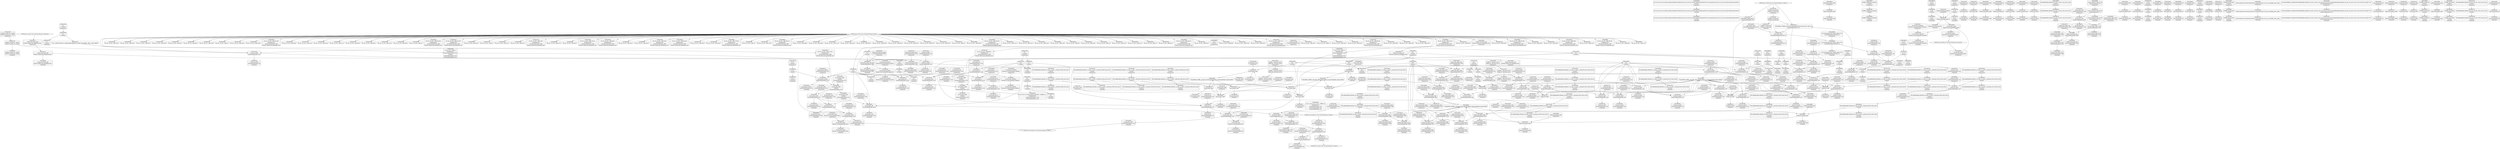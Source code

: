 digraph {
	CE0x5adbb00 [shape=record,shape=Mrecord,label="{CE0x5adbb00|i32_(i32,_i32,_i16,_i32,_%struct.common_audit_data*)*_bitcast_(i32_(i32,_i32,_i16,_i32,_%struct.common_audit_data.495*)*_avc_has_perm_to_i32_(i32,_i32,_i16,_i32,_%struct.common_audit_data*)*)|*Constant*|*SummSink*}"]
	CE0x5ada6c0 [shape=record,shape=Mrecord,label="{CE0x5ada6c0|ipc_has_perm:_tmp7|security/selinux/hooks.c,5136|*SummSource*}"]
	CE0x5ac2af0 [shape=record,shape=Mrecord,label="{CE0x5ac2af0|0:_i8,_:_GCMR_current_sid.__warned_internal_global_i8_0,_section_.data.unlikely_,_align_1:_elem_0:default:}"]
	CE0x5aa0520 [shape=record,shape=Mrecord,label="{CE0x5aa0520|80:_i32,_112:_i8*,_:_CRE_62,63_}"]
	CE0x6e48330 [shape=record,shape=Mrecord,label="{CE0x6e48330|selinux_sem_semop:_tmp2|security/selinux/hooks.c,5475|*SummSink*}"]
	CE0x5ad96e0 [shape=record,shape=Mrecord,label="{CE0x5ad96e0|ipc_has_perm:_ipc_id|security/selinux/hooks.c,5134|*SummSource*}"]
	CE0x5ab9280 [shape=record,shape=Mrecord,label="{CE0x5ab9280|current_sid:_tmp2}"]
	CE0x5ab6b40 [shape=record,shape=Mrecord,label="{CE0x5ab6b40|i64_3|*Constant*|*SummSink*}"]
	CE0x5a9e2d0 [shape=record,shape=Mrecord,label="{CE0x5a9e2d0|80:_i32,_112:_i8*,_:_CRE_5,6_}"]
	CE0x5a9d670 [shape=record,shape=Mrecord,label="{CE0x5a9d670|80:_i32,_112:_i8*,_:_CRE_112,120_|*MultipleSource*|security/selinux/hooks.c,5480|Function::selinux_sem_semop&Arg::sma::}"]
	CE0x5abafc0 [shape=record,shape=Mrecord,label="{CE0x5abafc0|i32_3|*Constant*|*SummSink*}"]
	CE0x5add6f0 [shape=record,shape=Mrecord,label="{CE0x5add6f0|avc_has_perm:_auditdata|Function::avc_has_perm&Arg::auditdata::}"]
	CE0x5a8b240 [shape=record,shape=Mrecord,label="{CE0x5a8b240|selinux_sem_semop:_if.else|*SummSource*}"]
	CE0x5ad66f0 [shape=record,shape=Mrecord,label="{CE0x5ad66f0|GLOBAL:_lockdep_rcu_suspicious|*Constant*}"]
	CE0x5aa66f0 [shape=record,shape=Mrecord,label="{CE0x5aa66f0|current_sid:_tmp16|security/selinux/hooks.c,218|*SummSource*}"]
	CE0x5aec260 [shape=record,shape=Mrecord,label="{CE0x5aec260|current_sid:_security|security/selinux/hooks.c,218|*SummSource*}"]
	CE0x5aa0860 [shape=record,shape=Mrecord,label="{CE0x5aa0860|80:_i32,_112:_i8*,_:_CRE_65,66_}"]
	CE0x5a8edb0 [shape=record,shape=Mrecord,label="{CE0x5a8edb0|80:_i32,_112:_i8*,_:_CRE_128,136_|*MultipleSource*|security/selinux/hooks.c,5480|Function::selinux_sem_semop&Arg::sma::}"]
	CE0x5adc2f0 [shape=record,shape=Mrecord,label="{CE0x5adc2f0|avc_has_perm:_requested|Function::avc_has_perm&Arg::requested::|*SummSink*}"]
	CE0x5ab6a30 [shape=record,shape=Mrecord,label="{CE0x5ab6a30|i64_3|*Constant*|*SummSource*}"]
	CE0x5a9ab20 [shape=record,shape=Mrecord,label="{CE0x5a9ab20|80:_i32,_112:_i8*,_:_CRE_12,13_}"]
	CE0x5a99140 [shape=record,shape=Mrecord,label="{CE0x5a99140|80:_i32,_112:_i8*,_:_CRE_13,14_}"]
	CE0x5aabee0 [shape=record,shape=Mrecord,label="{CE0x5aabee0|80:_i32,_112:_i8*,_:_CRE_22,23_}"]
	CE0x5a966f0 [shape=record,shape=Mrecord,label="{CE0x5a966f0|80:_i32,_112:_i8*,_:_CRE_37,38_}"]
	CE0x5ac00c0 [shape=record,shape=Mrecord,label="{CE0x5ac00c0|ipc_has_perm:_bb}"]
	CE0x5ab7f60 [shape=record,shape=Mrecord,label="{CE0x5ab7f60|ipc_has_perm:_tmp4|*LoadInst*|security/selinux/hooks.c,5131|*SummSource*}"]
	CE0x5aba240 [shape=record,shape=Mrecord,label="{CE0x5aba240|get_current:_entry}"]
	CE0x5ac17d0 [shape=record,shape=Mrecord,label="{CE0x5ac17d0|current_sid:_tmp3|*SummSource*}"]
	CE0x5ab3e20 [shape=record,shape=Mrecord,label="{CE0x5ab3e20|ipc_has_perm:_tmp2}"]
	CE0x5ade7f0 [shape=record,shape=Mrecord,label="{CE0x5ade7f0|current_sid:_tmp11|security/selinux/hooks.c,218}"]
	CE0x5afc7a0 [shape=record,shape=Mrecord,label="{CE0x5afc7a0|get_current:_tmp3|*SummSource*}"]
	CE0x5a9ba10 [shape=record,shape=Mrecord,label="{CE0x5a9ba10|i64*_getelementptr_inbounds_(_6_x_i64_,_6_x_i64_*___llvm_gcov_ctr323,_i64_0,_i64_0)|*Constant*|*SummSource*}"]
	CE0x5a8d3d0 [shape=record,shape=Mrecord,label="{CE0x5a8d3d0|selinux_sem_semop:_if.end|*SummSource*}"]
	CE0x5a9a660 [shape=record,shape=Mrecord,label="{CE0x5a9a660|80:_i32,_112:_i8*,_:_CRE_8,9_}"]
	CE0x5aaf810 [shape=record,shape=Mrecord,label="{CE0x5aaf810|selinux_sem_semop:_bb}"]
	CE0x5a96a80 [shape=record,shape=Mrecord,label="{CE0x5a96a80|80:_i32,_112:_i8*,_:_CRE_40,41_}"]
	CE0x5aae940 [shape=record,shape=Mrecord,label="{CE0x5aae940|i64*_getelementptr_inbounds_(_6_x_i64_,_6_x_i64_*___llvm_gcov_ctr323,_i64_0,_i64_3)|*Constant*|*SummSink*}"]
	CE0x5a9a4b0 [shape=record,shape=Mrecord,label="{CE0x5a9a4b0|selinux_sem_semop:_tmp6|security/selinux/hooks.c,5476|*SummSink*}"]
	CE0x5a939a0 [shape=record,shape=Mrecord,label="{CE0x5a939a0|80:_i32,_112:_i8*,_:_CRE_2,3_}"]
	CE0x5aa5620 [shape=record,shape=Mrecord,label="{CE0x5aa5620|current_sid:_do.body|*SummSink*}"]
	CE0x5a9f3c0 [shape=record,shape=Mrecord,label="{CE0x5a9f3c0|i64*_getelementptr_inbounds_(_6_x_i64_,_6_x_i64_*___llvm_gcov_ctr323,_i64_0,_i64_5)|*Constant*|*SummSource*}"]
	CE0x5abcb80 [shape=record,shape=Mrecord,label="{CE0x5abcb80|current_sid:_land.lhs.true|*SummSink*}"]
	CE0x5a99cc0 [shape=record,shape=Mrecord,label="{CE0x5a99cc0|80:_i32,_112:_i8*,_:_CRE_31,32_}"]
	CE0x5a9a8c0 [shape=record,shape=Mrecord,label="{CE0x5a9a8c0|80:_i32,_112:_i8*,_:_CRE_10,11_}"]
	CE0x5a9e530 [shape=record,shape=Mrecord,label="{CE0x5a9e530|80:_i32,_112:_i8*,_:_CRE_7,8_}"]
	CE0x5aa2f90 [shape=record,shape=Mrecord,label="{CE0x5aa2f90|current_sid:_do.end|*SummSink*}"]
	CE0x5ad6ad0 [shape=record,shape=Mrecord,label="{CE0x5ad6ad0|i8*_getelementptr_inbounds_(_25_x_i8_,_25_x_i8_*_.str3,_i32_0,_i32_0)|*Constant*}"]
	CE0x5ae9910 [shape=record,shape=Mrecord,label="{CE0x5ae9910|current_sid:_sid|security/selinux/hooks.c,220|*SummSource*}"]
	CE0x5ac3f10 [shape=record,shape=Mrecord,label="{CE0x5ac3f10|i64*_getelementptr_inbounds_(_2_x_i64_,_2_x_i64_*___llvm_gcov_ctr294,_i64_0,_i64_1)|*Constant*|*SummSink*}"]
	CE0x5b15760 [shape=record,shape=Mrecord,label="{CE0x5b15760|get_current:_tmp4|./arch/x86/include/asm/current.h,14}"]
	CE0x5ab55a0 [shape=record,shape=Mrecord,label="{CE0x5ab55a0|80:_i32,_112:_i8*,_:_CRE_50,51_}"]
	CE0x5a908b0 [shape=record,shape=Mrecord,label="{CE0x5a908b0|_ret_i32_%call,_!dbg_!27725|security/selinux/hooks.c,5480|*SummSource*}"]
	CE0x5ab6950 [shape=record,shape=Mrecord,label="{CE0x5ab6950|i64_3|*Constant*}"]
	CE0x5ad8640 [shape=record,shape=Mrecord,label="{CE0x5ad8640|current_sid:_tmp12|security/selinux/hooks.c,218|*SummSource*}"]
	CE0x5ac4180 [shape=record,shape=Mrecord,label="{CE0x5ac4180|current_sid:_tmp3|*SummSink*}"]
	CE0x5ad61f0 [shape=record,shape=Mrecord,label="{CE0x5ad61f0|i8_4|*Constant*|*SummSource*}"]
	CE0x5aed830 [shape=record,shape=Mrecord,label="{CE0x5aed830|current_sid:_do.body}"]
	CE0x5a8df60 [shape=record,shape=Mrecord,label="{CE0x5a8df60|selinux_sem_semop:_if.else}"]
	CE0x5aac3e0 [shape=record,shape=Mrecord,label="{CE0x5aac3e0|selinux_sem_semop:_perms.0|*SummSource*}"]
	CE0x5ab80e0 [shape=record,shape=Mrecord,label="{CE0x5ab80e0|ipc_has_perm:_tmp4|*LoadInst*|security/selinux/hooks.c,5131|*SummSink*}"]
	CE0x5aa45f0 [shape=record,shape=Mrecord,label="{CE0x5aa45f0|current_sid:_land.lhs.true2|*SummSink*}"]
	CE0x5aad8a0 [shape=record,shape=Mrecord,label="{CE0x5aad8a0|i64*_getelementptr_inbounds_(_11_x_i64_,_11_x_i64_*___llvm_gcov_ctr125,_i64_0,_i64_1)|*Constant*|*SummSink*}"]
	CE0x5ae8a70 [shape=record,shape=Mrecord,label="{CE0x5ae8a70|_ret_%struct.task_struct*_%tmp4,_!dbg_!27714|./arch/x86/include/asm/current.h,14|*SummSink*}"]
	CE0x5abf3e0 [shape=record,shape=Mrecord,label="{CE0x5abf3e0|ipc_has_perm:_ipc_perms|Function::ipc_has_perm&Arg::ipc_perms::|*SummSource*}"]
	CE0x5aebad0 [shape=record,shape=Mrecord,label="{CE0x5aebad0|current_sid:_tmp21|security/selinux/hooks.c,218|*SummSink*}"]
	CE0x5a8ef50 [shape=record,shape=Mrecord,label="{CE0x5a8ef50|80:_i32,_112:_i8*,_:_CRE_136,144_|*MultipleSource*|security/selinux/hooks.c,5480|Function::selinux_sem_semop&Arg::sma::}"]
	CE0x5aa7840 [shape=record,shape=Mrecord,label="{CE0x5aa7840|80:_i32,_112:_i8*,_:_CRE_52,53_}"]
	CE0x5aa0bf0 [shape=record,shape=Mrecord,label="{CE0x5aa0bf0|80:_i32,_112:_i8*,_:_CRE_68,69_}"]
	CE0x5aa1ce0 [shape=record,shape=Mrecord,label="{CE0x5aa1ce0|current_sid:_tmp14|security/selinux/hooks.c,218}"]
	CE0x5a92fe0 [shape=record,shape=Mrecord,label="{CE0x5a92fe0|i64_1|*Constant*|*SummSink*}"]
	CE0x5abde90 [shape=record,shape=Mrecord,label="{CE0x5abde90|current_sid:_tmp10|security/selinux/hooks.c,218}"]
	CE0x5b27600 [shape=record,shape=Mrecord,label="{CE0x5b27600|GLOBAL:_current_task|Global_var:current_task|*SummSource*}"]
	CE0x5ade920 [shape=record,shape=Mrecord,label="{CE0x5ade920|current_sid:_tmp11|security/selinux/hooks.c,218|*SummSource*}"]
	CE0x5ac28a0 [shape=record,shape=Mrecord,label="{CE0x5ac28a0|current_sid:_tmp8|security/selinux/hooks.c,218}"]
	CE0x5ab6ec0 [shape=record,shape=Mrecord,label="{CE0x5ab6ec0|ipc_has_perm:_ad|security/selinux/hooks.c, 5128}"]
	CE0x5aa88f0 [shape=record,shape=Mrecord,label="{CE0x5aa88f0|_call_void_mcount()_#3|*SummSink*}"]
	CE0x5b2a3a0 [shape=record,shape=Mrecord,label="{CE0x5b2a3a0|get_current:_tmp2|*SummSink*}"]
	CE0x5ad5580 [shape=record,shape=Mrecord,label="{CE0x5ad5580|i1_true|*Constant*}"]
	CE0x5ab7250 [shape=record,shape=Mrecord,label="{CE0x5ab7250|GLOBAL:_current_sid.__warned|Global_var:current_sid.__warned}"]
	CE0x5aeb3c0 [shape=record,shape=Mrecord,label="{CE0x5aeb3c0|current_sid:_cred|security/selinux/hooks.c,218|*SummSink*}"]
	CE0x5a9d910 [shape=record,shape=Mrecord,label="{CE0x5a9d910|selinux_sem_semop:_sma|Function::selinux_sem_semop&Arg::sma::|*SummSource*}"]
	CE0x5abed80 [shape=record,shape=Mrecord,label="{CE0x5abed80|ipc_has_perm:_entry}"]
	CE0x6f7af80 [shape=record,shape=Mrecord,label="{CE0x6f7af80|selinux_sem_semop:_tmp}"]
	CE0x5adea90 [shape=record,shape=Mrecord,label="{CE0x5adea90|current_sid:_tmp11|security/selinux/hooks.c,218|*SummSink*}"]
	CE0x5b088b0 [shape=record,shape=Mrecord,label="{CE0x5b088b0|get_current:_bb|*SummSink*}"]
	"CONST[source:0(mediator),value:2(dynamic)][purpose:{object}]"
	CE0x5ac1eb0 [shape=record,shape=Mrecord,label="{CE0x5ac1eb0|i64_5|*Constant*|*SummSource*}"]
	CE0x5aaa640 [shape=record,shape=Mrecord,label="{CE0x5aaa640|_call_void_mcount()_#3}"]
	CE0x5aa7e30 [shape=record,shape=Mrecord,label="{CE0x5aa7e30|80:_i32,_112:_i8*,_:_CRE_57,58_}"]
	CE0x5aeb250 [shape=record,shape=Mrecord,label="{CE0x5aeb250|current_sid:_sid|security/selinux/hooks.c,220|*SummSink*}"]
	CE0x5a8b680 [shape=record,shape=Mrecord,label="{CE0x5a8b680|selinux_sem_semop:_tmp|*SummSource*}"]
	CE0x5ab4d50 [shape=record,shape=Mrecord,label="{CE0x5ab4d50|80:_i32,_112:_i8*,_:_CRE_43,44_}"]
	CE0x5aba400 [shape=record,shape=Mrecord,label="{CE0x5aba400|get_current:_entry|*SummSink*}"]
	CE0x5ac1730 [shape=record,shape=Mrecord,label="{CE0x5ac1730|current_sid:_tmp3}"]
	CE0x5a8aab0 [shape=record,shape=Mrecord,label="{CE0x5a8aab0|selinux_sem_semop:_if.else|*SummSink*}"]
	CE0x5a8b940 [shape=record,shape=Mrecord,label="{CE0x5a8b940|i64_2|*Constant*|*SummSink*}"]
	CE0x5a9c7d0 [shape=record,shape=Mrecord,label="{CE0x5a9c7d0|80:_i32,_112:_i8*,_:_CRE_80,84_|*MultipleSource*|security/selinux/hooks.c,5480|Function::selinux_sem_semop&Arg::sma::}"]
	CE0x5ab6540 [shape=record,shape=Mrecord,label="{CE0x5ab6540|_call_void_mcount()_#3}"]
	CE0x5ad87b0 [shape=record,shape=Mrecord,label="{CE0x5ad87b0|current_sid:_tmp12|security/selinux/hooks.c,218|*SummSink*}"]
	CE0x5ae8980 [shape=record,shape=Mrecord,label="{CE0x5ae8980|_ret_%struct.task_struct*_%tmp4,_!dbg_!27714|./arch/x86/include/asm/current.h,14}"]
	CE0x5aa10b0 [shape=record,shape=Mrecord,label="{CE0x5aa10b0|80:_i32,_112:_i8*,_:_CRE_72,73_|*MultipleSource*|security/selinux/hooks.c,5480|Function::selinux_sem_semop&Arg::sma::}"]
	CE0x5aa90e0 [shape=record,shape=Mrecord,label="{CE0x5aa90e0|i32_48|*Constant*}"]
	CE0x5ab9540 [shape=record,shape=Mrecord,label="{CE0x5ab9540|current_sid:_call|security/selinux/hooks.c,218}"]
	CE0x5adb4d0 [shape=record,shape=Mrecord,label="{CE0x5adb4d0|ipc_has_perm:_call2|security/selinux/hooks.c,5136|*SummSource*}"]
	CE0x5abe230 [shape=record,shape=Mrecord,label="{CE0x5abe230|i64*_getelementptr_inbounds_(_2_x_i64_,_2_x_i64_*___llvm_gcov_ctr98,_i64_0,_i64_1)|*Constant*|*SummSource*}"]
	CE0x5a9da60 [shape=record,shape=Mrecord,label="{CE0x5a9da60|selinux_sem_semop:_sma|Function::selinux_sem_semop&Arg::sma::|*SummSink*}"]
	CE0x5abf870 [shape=record,shape=Mrecord,label="{CE0x5abf870|ipc_has_perm:_perms|Function::ipc_has_perm&Arg::perms::|*SummSink*}"]
	CE0x5aaa6e0 [shape=record,shape=Mrecord,label="{CE0x5aaa6e0|_call_void_mcount()_#3|*SummSource*}"]
	CE0x5ab9ba0 [shape=record,shape=Mrecord,label="{CE0x5ab9ba0|current_sid:_call4|security/selinux/hooks.c,218|*SummSink*}"]
	CE0x5aa17a0 [shape=record,shape=Mrecord,label="{CE0x5aa17a0|current_sid:_tmp13|security/selinux/hooks.c,218}"]
	CE0x5ada160 [shape=record,shape=Mrecord,label="{CE0x5ada160|avc_has_perm:_entry}"]
	CE0x5ad6e70 [shape=record,shape=Mrecord,label="{CE0x5ad6e70|i32_218|*Constant*}"]
	CE0x5a9ed40 [shape=record,shape=Mrecord,label="{CE0x5a9ed40|current_sid:_entry|*SummSink*}"]
	CE0x5aa0110 [shape=record,shape=Mrecord,label="{CE0x5aa0110|current_sid:_bb|*SummSource*}"]
	CE0x5a9fc30 [shape=record,shape=Mrecord,label="{CE0x5a9fc30|ipc_has_perm:_tmp6|*LoadInst*|security/selinux/hooks.c,5134|*SummSource*}"]
	CE0x5aea640 [shape=record,shape=Mrecord,label="{CE0x5aea640|current_sid:_tmp24|security/selinux/hooks.c,220}"]
	CE0x5aa6860 [shape=record,shape=Mrecord,label="{CE0x5aa6860|current_sid:_tmp16|security/selinux/hooks.c,218|*SummSink*}"]
	CE0x5ad6340 [shape=record,shape=Mrecord,label="{CE0x5ad6340|i8_4|*Constant*|*SummSink*}"]
	CE0x5a9fba0 [shape=record,shape=Mrecord,label="{CE0x5a9fba0|ipc_has_perm:_tmp6|*LoadInst*|security/selinux/hooks.c,5134}"]
	CE0x5ab3e90 [shape=record,shape=Mrecord,label="{CE0x5ab3e90|ipc_has_perm:_tmp2|*SummSource*}"]
	CE0x5ab98b0 [shape=record,shape=Mrecord,label="{CE0x5ab98b0|current_sid:_call4|security/selinux/hooks.c,218}"]
	CE0x5a8fdc0 [shape=record,shape=Mrecord,label="{CE0x5a8fdc0|GLOBAL:_ipc_has_perm|*Constant*}"]
	CE0x5aec090 [shape=record,shape=Mrecord,label="{CE0x5aec090|i32_22|*Constant*|*SummSink*}"]
	CE0x5ab5be0 [shape=record,shape=Mrecord,label="{CE0x5ab5be0|selinux_sem_semop:_sem_perm|security/selinux/hooks.c,5480|*SummSource*}"]
	CE0x5b27410 [shape=record,shape=Mrecord,label="{CE0x5b27410|%struct.task_struct*_(%struct.task_struct**)*_asm_movq_%gs:$_1:P_,$0_,_r,im,_dirflag_,_fpsr_,_flags_|*SummSink*}"]
	CE0x5aa2460 [shape=record,shape=Mrecord,label="{CE0x5aa2460|current_sid:_tmp6|security/selinux/hooks.c,218}"]
	CE0x5ac01f0 [shape=record,shape=Mrecord,label="{CE0x5ac01f0|ipc_has_perm:_bb|*SummSource*}"]
	CE0x5aa5760 [shape=record,shape=Mrecord,label="{CE0x5aa5760|current_sid:_land.lhs.true}"]
	CE0x5aeb9e0 [shape=record,shape=Mrecord,label="{CE0x5aeb9e0|current_sid:_tmp21|security/selinux/hooks.c,218|*SummSource*}"]
	CE0x5b31ea0 [shape=record,shape=Mrecord,label="{CE0x5b31ea0|get_current:_tmp|*SummSink*}"]
	CE0x5ab3570 [shape=record,shape=Mrecord,label="{CE0x5ab3570|selinux_sem_semop:_tmp7|security/selinux/hooks.c,5476}"]
	CE0x5add9c0 [shape=record,shape=Mrecord,label="{CE0x5add9c0|avc_has_perm:_auditdata|Function::avc_has_perm&Arg::auditdata::|*SummSink*}"]
	CE0x5a9fd50 [shape=record,shape=Mrecord,label="{CE0x5a9fd50|ipc_has_perm:_tmp6|*LoadInst*|security/selinux/hooks.c,5134|*SummSink*}"]
	CE0x53650b0 [shape=record,shape=Mrecord,label="{CE0x53650b0|selinux_sem_semop:_tmp4|security/selinux/hooks.c,5475}"]
	CE0x5ab3a20 [shape=record,shape=Mrecord,label="{CE0x5ab3a20|80:_i32,_112:_i8*,_:_CRE_25,26_}"]
	CE0x5ae4700 [shape=record,shape=Mrecord,label="{CE0x5ae4700|_call_void_lockdep_rcu_suspicious(i8*_getelementptr_inbounds_(_25_x_i8_,_25_x_i8_*_.str3,_i32_0,_i32_0),_i32_218,_i8*_getelementptr_inbounds_(_45_x_i8_,_45_x_i8_*_.str12,_i32_0,_i32_0))_#10,_!dbg_!27727|security/selinux/hooks.c,218|*SummSink*}"]
	CE0x5a94520 [shape=record,shape=Mrecord,label="{CE0x5a94520|_call_void_mcount()_#3}"]
	CE0x5aaa180 [shape=record,shape=Mrecord,label="{CE0x5aaa180|i32_0|*Constant*}"]
	CE0x5abd8b0 [shape=record,shape=Mrecord,label="{CE0x5abd8b0|i64_4|*Constant*|*SummSource*}"]
	CE0x5ae5860 [shape=record,shape=Mrecord,label="{CE0x5ae5860|current_sid:_tmp18|security/selinux/hooks.c,218|*SummSink*}"]
	CE0x5aa50d0 [shape=record,shape=Mrecord,label="{CE0x5aa50d0|get_current:_tmp4|./arch/x86/include/asm/current.h,14|*SummSource*}"]
	CE0x5ad8ed0 [shape=record,shape=Mrecord,label="{CE0x5ad8ed0|ipc_has_perm:_u|security/selinux/hooks.c,5134}"]
	CE0x5aa9070 [shape=record,shape=Mrecord,label="{CE0x5aa9070|selinux_sem_semop:_tmp9|security/selinux/hooks.c,5478|*SummSink*}"]
	CE0x5aa2de0 [shape=record,shape=Mrecord,label="{CE0x5aa2de0|current_sid:_do.end}"]
	CE0x5a9c270 [shape=record,shape=Mrecord,label="{CE0x5a9c270|selinux_sem_semop:_if.then}"]
	CE0x5adb990 [shape=record,shape=Mrecord,label="{CE0x5adb990|i32_(i32,_i32,_i16,_i32,_%struct.common_audit_data*)*_bitcast_(i32_(i32,_i32,_i16,_i32,_%struct.common_audit_data.495*)*_avc_has_perm_to_i32_(i32,_i32,_i16,_i32,_%struct.common_audit_data*)*)|*Constant*|*SummSource*}"]
	CE0x5ab2f50 [shape=record,shape=Mrecord,label="{CE0x5ab2f50|80:_i32,_112:_i8*,_:_CRE_0,1_}"]
	CE0x5aab1a0 [shape=record,shape=Mrecord,label="{CE0x5aab1a0|i32_10|*Constant*|*SummSource*}"]
	CE0x5a9f790 [shape=record,shape=Mrecord,label="{CE0x5a9f790|ipc_has_perm:_key|security/selinux/hooks.c,5134}"]
	CE0x5ad60a0 [shape=record,shape=Mrecord,label="{CE0x5ad60a0|i8_4|*Constant*}"]
	CE0x5abf060 [shape=record,shape=Mrecord,label="{CE0x5abf060|ipc_has_perm:_entry|*SummSource*}"]
	CE0x5ad58d0 [shape=record,shape=Mrecord,label="{CE0x5ad58d0|i1_true|*Constant*|*SummSink*}"]
	CE0x5aaa400 [shape=record,shape=Mrecord,label="{CE0x5aaa400|ipc_has_perm:_tmp3|*SummSink*}"]
	CE0x5a99f20 [shape=record,shape=Mrecord,label="{CE0x5a99f20|80:_i32,_112:_i8*,_:_CRE_33,34_}"]
	CE0x5ab43f0 [shape=record,shape=Mrecord,label="{CE0x5ab43f0|i32_10|*Constant*|*SummSink*}"]
	CE0x5ac19c0 [shape=record,shape=Mrecord,label="{CE0x5ac19c0|current_sid:_tobool1|security/selinux/hooks.c,218|*SummSource*}"]
	CE0x5ad69d0 [shape=record,shape=Mrecord,label="{CE0x5ad69d0|GLOBAL:_lockdep_rcu_suspicious|*Constant*|*SummSink*}"]
	CE0x5afcfb0 [shape=record,shape=Mrecord,label="{CE0x5afcfb0|%struct.task_struct*_(%struct.task_struct**)*_asm_movq_%gs:$_1:P_,$0_,_r,im,_dirflag_,_fpsr_,_flags_|*SummSource*}"]
	CE0x5ad9580 [shape=record,shape=Mrecord,label="{CE0x5ad9580|ipc_has_perm:_ipc_id|security/selinux/hooks.c,5134}"]
	CE0x5a9f960 [shape=record,shape=Mrecord,label="{CE0x5a9f960|ipc_has_perm:_key|security/selinux/hooks.c,5134|*SummSink*}"]
	CE0x5abcd40 [shape=record,shape=Mrecord,label="{CE0x5abcd40|current_sid:_if.then|*SummSource*}"]
	CE0x5ac2830 [shape=record,shape=Mrecord,label="{CE0x5ac2830|i32_1|*Constant*|*SummSource*}"]
	CE0x5aa82f0 [shape=record,shape=Mrecord,label="{CE0x5aa82f0|80:_i32,_112:_i8*,_:_CRE_61,62_}"]
	CE0x5ad84c0 [shape=record,shape=Mrecord,label="{CE0x5ad84c0|current_sid:_tmp12|security/selinux/hooks.c,218}"]
	CE0x5ab6bb0 [shape=record,shape=Mrecord,label="{CE0x5ab6bb0|current_sid:_tmp4|security/selinux/hooks.c,218}"]
	CE0x5ab13a0 [shape=record,shape=Mrecord,label="{CE0x5ab13a0|current_sid:_tmp7|security/selinux/hooks.c,218|*SummSink*}"]
	CE0x5adb640 [shape=record,shape=Mrecord,label="{CE0x5adb640|ipc_has_perm:_call2|security/selinux/hooks.c,5136|*SummSink*}"]
	CE0x5aac210 [shape=record,shape=Mrecord,label="{CE0x5aac210|i64*_getelementptr_inbounds_(_6_x_i64_,_6_x_i64_*___llvm_gcov_ctr323,_i64_0,_i64_5)|*Constant*|*SummSink*}"]
	CE0x5ae62e0 [shape=record,shape=Mrecord,label="{CE0x5ae62e0|current_sid:_tmp20|security/selinux/hooks.c,218}"]
	CE0x5adc9d0 [shape=record,shape=Mrecord,label="{CE0x5adc9d0|avc_has_perm:_tsid|Function::avc_has_perm&Arg::tsid::|*SummSource*}"]
	CE0x5a9d100 [shape=record,shape=Mrecord,label="{CE0x5a9d100|80:_i32,_112:_i8*,_:_CRE_96,100_|*MultipleSource*|security/selinux/hooks.c,5480|Function::selinux_sem_semop&Arg::sma::}"]
	CE0x5aa7f60 [shape=record,shape=Mrecord,label="{CE0x5aa7f60|80:_i32,_112:_i8*,_:_CRE_58,59_}"]
	CE0x5aa8de0 [shape=record,shape=Mrecord,label="{CE0x5aa8de0|i64_0|*Constant*|*SummSink*}"]
	CE0x5ad6b90 [shape=record,shape=Mrecord,label="{CE0x5ad6b90|i8*_getelementptr_inbounds_(_25_x_i8_,_25_x_i8_*_.str3,_i32_0,_i32_0)|*Constant*|*SummSource*}"]
	CE0x5ac0f40 [shape=record,shape=Mrecord,label="{CE0x5ac0f40|i64*_getelementptr_inbounds_(_11_x_i64_,_11_x_i64_*___llvm_gcov_ctr125,_i64_0,_i64_1)|*Constant*}"]
	CE0x5a88270 [shape=record,shape=Mrecord,label="{CE0x5a88270|current_sid:_tmp5|security/selinux/hooks.c,218}"]
	CE0x5ae9500 [shape=record,shape=Mrecord,label="{CE0x5ae9500|i32_1|*Constant*}"]
	CE0x5aa2c80 [shape=record,shape=Mrecord,label="{CE0x5aa2c80|current_sid:_if.end|*SummSink*}"]
	CE0x5ae56f0 [shape=record,shape=Mrecord,label="{CE0x5ae56f0|current_sid:_tmp18|security/selinux/hooks.c,218|*SummSource*}"]
	CE0x5abd9f0 [shape=record,shape=Mrecord,label="{CE0x5abd9f0|current_sid:_tmp9|security/selinux/hooks.c,218}"]
	CE0x5aaca00 [shape=record,shape=Mrecord,label="{CE0x5aaca00|selinux_sem_semop:_tmp8|security/selinux/hooks.c,5478}"]
	CE0x5aab020 [shape=record,shape=Mrecord,label="{CE0x5aab020|i32_10|*Constant*}"]
	CE0x5abef90 [shape=record,shape=Mrecord,label="{CE0x5abef90|ipc_has_perm:_ipc_perms|Function::ipc_has_perm&Arg::ipc_perms::|*SummSink*}"]
	CE0x5ac1d80 [shape=record,shape=Mrecord,label="{CE0x5ac1d80|i64_5|*Constant*}"]
	CE0x5aeb1e0 [shape=record,shape=Mrecord,label="{CE0x5aeb1e0|current_sid:_cred|security/selinux/hooks.c,218}"]
	CE0x5aae6f0 [shape=record,shape=Mrecord,label="{CE0x5aae6f0|i64*_getelementptr_inbounds_(_6_x_i64_,_6_x_i64_*___llvm_gcov_ctr323,_i64_0,_i64_3)|*Constant*|*SummSource*}"]
	"CONST[source:1(input),value:2(dynamic)][purpose:{object}]"
	CE0x5a9b0d0 [shape=record,shape=Mrecord,label="{CE0x5a9b0d0|selinux_sem_semop:_tmp10|security/selinux/hooks.c,5480|*SummSink*}"]
	"CONST[source:0(mediator),value:0(static)][purpose:{operation}]"
	CE0x5ab3db0 [shape=record,shape=Mrecord,label="{CE0x5ab3db0|80:_i32,_112:_i8*,_:_CRE_28,29_}"]
	CE0x5aaff60 [shape=record,shape=Mrecord,label="{CE0x5aaff60|selinux_sem_semop:_tmp5|security/selinux/hooks.c,5475}"]
	CE0x5a88060 [shape=record,shape=Mrecord,label="{CE0x5a88060|GLOBAL:___llvm_gcov_ctr125|Global_var:__llvm_gcov_ctr125|*SummSource*}"]
	CE0x5aa4db0 [shape=record,shape=Mrecord,label="{CE0x5aa4db0|i32_0|*Constant*}"]
	CE0x5a906d0 [shape=record,shape=Mrecord,label="{CE0x5a906d0|ipc_has_perm:_tmp|*SummSink*}"]
	CE0x5aa3cc0 [shape=record,shape=Mrecord,label="{CE0x5aa3cc0|current_sid:_tmp5|security/selinux/hooks.c,218|*SummSource*}"]
	CE0x7123630 [shape=record,shape=Mrecord,label="{CE0x7123630|GLOBAL:___llvm_gcov_ctr323|Global_var:__llvm_gcov_ctr323|*SummSink*}"]
	CE0x5adc6a0 [shape=record,shape=Mrecord,label="{CE0x5adc6a0|avc_has_perm:_ssid|Function::avc_has_perm&Arg::ssid::|*SummSink*}"]
	CE0x5aaba20 [shape=record,shape=Mrecord,label="{CE0x5aaba20|80:_i32,_112:_i8*,_:_CRE_18,19_}"]
	CE0x5abce00 [shape=record,shape=Mrecord,label="{CE0x5abce00|current_sid:_if.then|*SummSink*}"]
	CE0x5aa4710 [shape=record,shape=Mrecord,label="{CE0x5aa4710|current_sid:_if.end}"]
	CE0x5ac20c0 [shape=record,shape=Mrecord,label="{CE0x5ac20c0|i64*_getelementptr_inbounds_(_11_x_i64_,_11_x_i64_*___llvm_gcov_ctr125,_i64_0,_i64_0)|*Constant*}"]
	CE0x5ad6940 [shape=record,shape=Mrecord,label="{CE0x5ad6940|GLOBAL:_lockdep_rcu_suspicious|*Constant*|*SummSource*}"]
	CE0x5a9c2e0 [shape=record,shape=Mrecord,label="{CE0x5a9c2e0|selinux_sem_semop:_if.then|*SummSource*}"]
	CE0x5ae8890 [shape=record,shape=Mrecord,label="{CE0x5ae8890|_ret_%struct.task_struct*_%tmp4,_!dbg_!27714|./arch/x86/include/asm/current.h,14|*SummSource*}"]
	CE0x5ac39d0 [shape=record,shape=Mrecord,label="{CE0x5ac39d0|current_sid:_tmp|*SummSource*}"]
	CE0x5a9b320 [shape=record,shape=Mrecord,label="{CE0x5a9b320|selinux_sem_semop:_sem_perm|security/selinux/hooks.c,5480}"]
	CE0x5ae9110 [shape=record,shape=Mrecord,label="{CE0x5ae9110|current_sid:_tmp23|security/selinux/hooks.c,218|*SummSource*}"]
	CE0x5a8f0e0 [shape=record,shape=Mrecord,label="{CE0x5a8f0e0|80:_i32,_112:_i8*,_:_CRE_144,152_|*MultipleSource*|security/selinux/hooks.c,5480|Function::selinux_sem_semop&Arg::sma::}"]
	CE0x5aa0730 [shape=record,shape=Mrecord,label="{CE0x5aa0730|80:_i32,_112:_i8*,_:_CRE_64,65_}"]
	CE0x5ada8a0 [shape=record,shape=Mrecord,label="{CE0x5ada8a0|ipc_has_perm:_tmp7|security/selinux/hooks.c,5136|*SummSink*}"]
	CE0x5a8e220 [shape=record,shape=Mrecord,label="{CE0x5a8e220|selinux_sem_semop:_bb|*SummSink*}"]
	CE0x5ac2f70 [shape=record,shape=Mrecord,label="{CE0x5ac2f70|i64*_getelementptr_inbounds_(_2_x_i64_,_2_x_i64_*___llvm_gcov_ctr294,_i64_0,_i64_1)|*Constant*|*SummSource*}"]
	CE0x5a9e870 [shape=record,shape=Mrecord,label="{CE0x5a9e870|GLOBAL:_current_sid|*Constant*}"]
	CE0x5aa5f50 [shape=record,shape=Mrecord,label="{CE0x5aa5f50|current_sid:_tmp15|security/selinux/hooks.c,218}"]
	CE0x5adc5e0 [shape=record,shape=Mrecord,label="{CE0x5adc5e0|avc_has_perm:_ssid|Function::avc_has_perm&Arg::ssid::|*SummSource*}"]
	CE0x77b0330 [shape=record,shape=Mrecord,label="{CE0x77b0330|GLOBAL:___llvm_gcov_ctr323|Global_var:__llvm_gcov_ctr323|*SummSource*}"]
	CE0x5aa9360 [shape=record,shape=Mrecord,label="{CE0x5aa9360|selinux_sem_semop:_tmp9|security/selinux/hooks.c,5478|*SummSource*}"]
	CE0x5ab4240 [shape=record,shape=Mrecord,label="{CE0x5ab4240|ipc_has_perm:_call|security/selinux/hooks.c,5129|*SummSource*}"]
	CE0x5a9a180 [shape=record,shape=Mrecord,label="{CE0x5a9a180|80:_i32,_112:_i8*,_:_CRE_35,36_}"]
	CE0x5a997f0 [shape=record,shape=Mrecord,label="{CE0x5a997f0|_call_void_mcount()_#3|*SummSource*}"]
	CE0x5a90130 [shape=record,shape=Mrecord,label="{CE0x5a90130|selinux_sem_semop:_call|security/selinux/hooks.c,5480|*SummSource*}"]
	CE0x5abd080 [shape=record,shape=Mrecord,label="{CE0x5abd080|COLLAPSED:_GCMRE___llvm_gcov_ctr294_internal_global_2_x_i64_zeroinitializer:_elem_0:default:}"]
	CE0x5b31f30 [shape=record,shape=Mrecord,label="{CE0x5b31f30|i64*_getelementptr_inbounds_(_2_x_i64_,_2_x_i64_*___llvm_gcov_ctr98,_i64_0,_i64_1)|*Constant*|*SummSink*}"]
	CE0x5a8f4b0 [shape=record,shape=Mrecord,label="{CE0x5a8f4b0|80:_i32,_112:_i8*,_:_CRE_160,168_|*MultipleSource*|security/selinux/hooks.c,5480|Function::selinux_sem_semop&Arg::sma::}"]
	CE0x5ac2570 [shape=record,shape=Mrecord,label="{CE0x5ac2570|ipc_has_perm:_tmp1|*SummSink*}"]
	"CONST[source:1(input),value:2(dynamic)][purpose:{subject}]"
	CE0x5addb80 [shape=record,shape=Mrecord,label="{CE0x5addb80|_ret_i32_%retval.0,_!dbg_!27728|security/selinux/avc.c,775|*SummSource*}"]
	CE0x5a9f890 [shape=record,shape=Mrecord,label="{CE0x5a9f890|ipc_has_perm:_key|security/selinux/hooks.c,5134|*SummSource*}"]
	CE0x5ab0090 [shape=record,shape=Mrecord,label="{CE0x5ab0090|selinux_sem_semop:_tmp5|security/selinux/hooks.c,5475|*SummSource*}"]
	CE0x5a8e820 [shape=record,shape=Mrecord,label="{CE0x5a8e820|selinux_sem_semop:_entry|*SummSink*}"]
	CE0x5abdaf0 [shape=record,shape=Mrecord,label="{CE0x5abdaf0|current_sid:_tmp9|security/selinux/hooks.c,218|*SummSource*}"]
	CE0x5a95f40 [shape=record,shape=Mrecord,label="{CE0x5a95f40|GLOBAL:___llvm_gcov_ctr323|Global_var:__llvm_gcov_ctr323}"]
	CE0x5ab3420 [shape=record,shape=Mrecord,label="{CE0x5ab3420|selinux_sem_semop:_tmp7|security/selinux/hooks.c,5476|*SummSink*}"]
	CE0x5aab280 [shape=record,shape=Mrecord,label="{CE0x5aab280|ipc_has_perm:_tmp4|*LoadInst*|security/selinux/hooks.c,5131}"]
	CE0x5ab4fb0 [shape=record,shape=Mrecord,label="{CE0x5ab4fb0|80:_i32,_112:_i8*,_:_CRE_45,46_}"]
	CE0x5b265b0 [shape=record,shape=Mrecord,label="{CE0x5b265b0|get_current:_tmp|*SummSource*}"]
	CE0x5aa44e0 [shape=record,shape=Mrecord,label="{CE0x5aa44e0|current_sid:_land.lhs.true2}"]
	CE0x5ad5b70 [shape=record,shape=Mrecord,label="{CE0x5ad5b70|i64*_getelementptr_inbounds_(_11_x_i64_,_11_x_i64_*___llvm_gcov_ctr125,_i64_0,_i64_8)|*Constant*|*SummSource*}"]
	CE0x5ac3d80 [shape=record,shape=Mrecord,label="{CE0x5ac3d80|GLOBAL:_current_task|Global_var:current_task}"]
	CE0x5ae5d80 [shape=record,shape=Mrecord,label="{CE0x5ae5d80|i64*_getelementptr_inbounds_(_11_x_i64_,_11_x_i64_*___llvm_gcov_ctr125,_i64_0,_i64_10)|*Constant*}"]
	CE0x5aa5fc0 [shape=record,shape=Mrecord,label="{CE0x5aa5fc0|current_sid:_tmp15|security/selinux/hooks.c,218|*SummSource*}"]
	CE0x5aab4a0 [shape=record,shape=Mrecord,label="{CE0x5aab4a0|80:_i32,_112:_i8*,_:_CRE_29,30_}"]
	CE0x5ade490 [shape=record,shape=Mrecord,label="{CE0x5ade490|current_sid:_tmp10|security/selinux/hooks.c,218|*SummSource*}"]
	CE0x5ad7ec0 [shape=record,shape=Mrecord,label="{CE0x5ad7ec0|i64*_getelementptr_inbounds_(_11_x_i64_,_11_x_i64_*___llvm_gcov_ctr125,_i64_0,_i64_9)|*Constant*|*SummSink*}"]
	CE0x5abd6b0 [shape=record,shape=Mrecord,label="{CE0x5abd6b0|current_sid:_call|security/selinux/hooks.c,218|*SummSource*}"]
	CE0x5abb030 [shape=record,shape=Mrecord,label="{CE0x5abb030|0:_i8,_8:_i32,_24:_%struct.selinux_audit_data*,_:_SCMRE_0,1_|*MultipleSource*|security/selinux/hooks.c, 5128|security/selinux/hooks.c,5133}"]
	CE0x5ac21b0 [shape=record,shape=Mrecord,label="{CE0x5ac21b0|i64*_getelementptr_inbounds_(_11_x_i64_,_11_x_i64_*___llvm_gcov_ctr125,_i64_0,_i64_0)|*Constant*|*SummSource*}"]
	CE0x5aa25e0 [shape=record,shape=Mrecord,label="{CE0x5aa25e0|current_sid:_tmp6|security/selinux/hooks.c,218|*SummSource*}"]
	CE0x5a90260 [shape=record,shape=Mrecord,label="{CE0x5a90260|_ret_i32_%call,_!dbg_!27725|security/selinux/hooks.c,5480}"]
	CE0x5ab65b0 [shape=record,shape=Mrecord,label="{CE0x5ab65b0|_call_void_mcount()_#3|*SummSource*}"]
	CE0x77b01c0 [shape=record,shape=Mrecord,label="{CE0x77b01c0|selinux_sem_semop:_tmp2|security/selinux/hooks.c,5475}"]
	CE0x5a9ad50 [shape=record,shape=Mrecord,label="{CE0x5a9ad50|selinux_sem_semop:_if.end}"]
	CE0x5ae6480 [shape=record,shape=Mrecord,label="{CE0x5ae6480|current_sid:_tmp20|security/selinux/hooks.c,218|*SummSource*}"]
	CE0x5adc8a0 [shape=record,shape=Mrecord,label="{CE0x5adc8a0|avc_has_perm:_tsid|Function::avc_has_perm&Arg::tsid::}"]
	CE0x5aadea0 [shape=record,shape=Mrecord,label="{CE0x5aadea0|selinux_sem_semop:_tmp11|security/selinux/hooks.c,5480}"]
	CE0x5ab3710 [shape=record,shape=Mrecord,label="{CE0x5ab3710|selinux_sem_semop:_tmp7|security/selinux/hooks.c,5476|*SummSource*}"]
	CE0x5aac280 [shape=record,shape=Mrecord,label="{CE0x5aac280|i32_16|*Constant*|*SummSink*}"]
	CE0x5a8dbd0 [shape=record,shape=Mrecord,label="{CE0x5a8dbd0|i32_0|*Constant*|*SummSource*}"]
	CE0x5ac3cc0 [shape=record,shape=Mrecord,label="{CE0x5ac3cc0|get_current:_tmp4|./arch/x86/include/asm/current.h,14|*SummSink*}"]
	CE0x5ab6fa0 [shape=record,shape=Mrecord,label="{CE0x5ab6fa0|ipc_has_perm:_ad|security/selinux/hooks.c, 5128|*SummSink*}"]
	CE0x5ab10f0 [shape=record,shape=Mrecord,label="{CE0x5ab10f0|current_sid:_tmp7|security/selinux/hooks.c,218}"]
	CE0x5ab6650 [shape=record,shape=Mrecord,label="{CE0x5ab6650|_call_void_mcount()_#3|*SummSink*}"]
	"CONST[source:1(input),value:2(dynamic)][purpose:{operation}]"
	CE0x5a9cad0 [shape=record,shape=Mrecord,label="{CE0x5a9cad0|80:_i32,_112:_i8*,_:_CRE_84,88_|*MultipleSource*|security/selinux/hooks.c,5480|Function::selinux_sem_semop&Arg::sma::}"]
	CE0x5abfe20 [shape=record,shape=Mrecord,label="{CE0x5abfe20|_ret_i32_%call2,_!dbg_!27728|security/selinux/hooks.c,5136|*SummSink*}"]
	CE0x5ae4620 [shape=record,shape=Mrecord,label="{CE0x5ae4620|_call_void_lockdep_rcu_suspicious(i8*_getelementptr_inbounds_(_25_x_i8_,_25_x_i8_*_.str3,_i32_0,_i32_0),_i32_218,_i8*_getelementptr_inbounds_(_45_x_i8_,_45_x_i8_*_.str12,_i32_0,_i32_0))_#10,_!dbg_!27727|security/selinux/hooks.c,218}"]
	CE0x5ab1710 [shape=record,shape=Mrecord,label="{CE0x5ab1710|i64*_getelementptr_inbounds_(_6_x_i64_,_6_x_i64_*___llvm_gcov_ctr323,_i64_0,_i64_4)|*Constant*|*SummSink*}"]
	CE0x5add840 [shape=record,shape=Mrecord,label="{CE0x5add840|avc_has_perm:_auditdata|Function::avc_has_perm&Arg::auditdata::|*SummSource*}"]
	CE0x5aba190 [shape=record,shape=Mrecord,label="{CE0x5aba190|GLOBAL:_get_current|*Constant*|*SummSink*}"]
	CE0x5ae5420 [shape=record,shape=Mrecord,label="{CE0x5ae5420|current_sid:_tmp19|security/selinux/hooks.c,218|*SummSource*}"]
	CE0x5adf290 [shape=record,shape=Mrecord,label="{CE0x5adf290|GLOBAL:_current_sid.__warned|Global_var:current_sid.__warned|*SummSink*}"]
	CE0x5adc540 [shape=record,shape=Mrecord,label="{CE0x5adc540|avc_has_perm:_ssid|Function::avc_has_perm&Arg::ssid::}"]
	CE0x5ad82f0 [shape=record,shape=Mrecord,label="{CE0x5ad82f0|current_sid:_tmp17|security/selinux/hooks.c,218|*SummSource*}"]
	CE0x67867f0 [shape=record,shape=Mrecord,label="{CE0x67867f0|i32_16|*Constant*|*SummSource*}"]
	CE0x5ab8280 [shape=record,shape=Mrecord,label="{CE0x5ab8280|ipc_has_perm:_tmp5|security/selinux/hooks.c,5131|*SummSource*}"]
	CE0x7123780 [shape=record,shape=Mrecord,label="{CE0x7123780|i64*_getelementptr_inbounds_(_6_x_i64_,_6_x_i64_*___llvm_gcov_ctr323,_i64_0,_i64_3)|*Constant*}"]
	CE0x5ab92f0 [shape=record,shape=Mrecord,label="{CE0x5ab92f0|current_sid:_tmp2|*SummSource*}"]
	CE0x5ab6c90 [shape=record,shape=Mrecord,label="{CE0x5ab6c90|current_sid:_tmp4|security/selinux/hooks.c,218|*SummSink*}"]
	"CONST[source:2(external),value:2(dynamic)][purpose:{subject}]"
	CE0x5aab380 [shape=record,shape=Mrecord,label="{CE0x5aab380|ipc_has_perm:_security|security/selinux/hooks.c,5131}"]
	CE0x5aeb350 [shape=record,shape=Mrecord,label="{CE0x5aeb350|current_sid:_cred|security/selinux/hooks.c,218|*SummSource*}"]
	CE0x5ac3050 [shape=record,shape=Mrecord,label="{CE0x5ac3050|ipc_has_perm:_tmp1}"]
	CE0x5ad9060 [shape=record,shape=Mrecord,label="{CE0x5ad9060|ipc_has_perm:_u|security/selinux/hooks.c,5134|*SummSource*}"]
	CE0x5abf140 [shape=record,shape=Mrecord,label="{CE0x5abf140|ipc_has_perm:_entry|*SummSink*}"]
	CE0x5a9ec60 [shape=record,shape=Mrecord,label="{CE0x5a9ec60|current_sid:_entry|*SummSource*}"]
	CE0x5a9ead0 [shape=record,shape=Mrecord,label="{CE0x5a9ead0|GLOBAL:_current_sid|*Constant*|*SummSink*}"]
	CE0x5ad71a0 [shape=record,shape=Mrecord,label="{CE0x5ad71a0|i32_218|*Constant*|*SummSink*}"]
	CE0x5ae9820 [shape=record,shape=Mrecord,label="{CE0x5ae9820|current_sid:_sid|security/selinux/hooks.c,220}"]
	CE0x5a883a0 [shape=record,shape=Mrecord,label="{CE0x5a883a0|_ret_i32_%tmp24,_!dbg_!27742|security/selinux/hooks.c,220|*SummSink*}"]
	CE0x5ada300 [shape=record,shape=Mrecord,label="{CE0x5ada300|0:_i16,_4:_i32,_:_CRE_4,8_|*MultipleSource*|security/selinux/hooks.c,5136|*LoadInst*|security/selinux/hooks.c,5131|security/selinux/hooks.c,5131}"]
	CE0x5ae4370 [shape=record,shape=Mrecord,label="{CE0x5ae4370|i8_1|*Constant*|*SummSink*}"]
	CE0x5ab56d0 [shape=record,shape=Mrecord,label="{CE0x5ab56d0|80:_i32,_112:_i8*,_:_CRE_51,52_}"]
	CE0x5a95de0 [shape=record,shape=Mrecord,label="{CE0x5a95de0|i64_2|*Constant*|*SummSource*}"]
	CE0x5a98c70 [shape=record,shape=Mrecord,label="{CE0x5a98c70|_call_void_mcount()_#3|*SummSink*}"]
	CE0x5a8ff90 [shape=record,shape=Mrecord,label="{CE0x5a8ff90|selinux_sem_semop:_call|security/selinux/hooks.c,5480}"]
	CE0x5adbe90 [shape=record,shape=Mrecord,label="{CE0x5adbe90|avc_has_perm:_entry|*SummSource*}"]
	CE0x5ae4200 [shape=record,shape=Mrecord,label="{CE0x5ae4200|i8_1|*Constant*|*SummSource*}"]
	CE0x5a8fbf0 [shape=record,shape=Mrecord,label="{CE0x5a8fbf0|80:_i32,_112:_i8*,_:_CRE_188,192_|*MultipleSource*|security/selinux/hooks.c,5480|Function::selinux_sem_semop&Arg::sma::}"]
	CE0x5aa81c0 [shape=record,shape=Mrecord,label="{CE0x5aa81c0|80:_i32,_112:_i8*,_:_CRE_60,61_}"]
	CE0x5a88190 [shape=record,shape=Mrecord,label="{CE0x5a88190|GLOBAL:___llvm_gcov_ctr125|Global_var:__llvm_gcov_ctr125|*SummSink*}"]
	CE0x5adcf80 [shape=record,shape=Mrecord,label="{CE0x5adcf80|avc_has_perm:_tclass|Function::avc_has_perm&Arg::tclass::|*SummSink*}"]
	CE0x5ab6c20 [shape=record,shape=Mrecord,label="{CE0x5ab6c20|current_sid:_tmp4|security/selinux/hooks.c,218|*SummSource*}"]
	CE0x5a99600 [shape=record,shape=Mrecord,label="{CE0x5a99600|80:_i32,_112:_i8*,_:_CRE_17,18_}"]
	CE0x5a9efc0 [shape=record,shape=Mrecord,label="{CE0x5a9efc0|_ret_i32_%tmp24,_!dbg_!27742|security/selinux/hooks.c,220|*SummSource*}"]
	CE0x5ad8360 [shape=record,shape=Mrecord,label="{CE0x5ad8360|current_sid:_tmp17|security/selinux/hooks.c,218|*SummSink*}"]
	CE0x5abeeb0 [shape=record,shape=Mrecord,label="{CE0x5abeeb0|GLOBAL:_ipc_has_perm|*Constant*|*SummSink*}"]
	CE0x5b0f8c0 [shape=record,shape=Mrecord,label="{CE0x5b0f8c0|i64*_getelementptr_inbounds_(_2_x_i64_,_2_x_i64_*___llvm_gcov_ctr98,_i64_0,_i64_0)|*Constant*|*SummSource*}"]
	CE0x5aeb730 [shape=record,shape=Mrecord,label="{CE0x5aeb730|COLLAPSED:_GCMRE_current_task_external_global_%struct.task_struct*:_elem_0::|security/selinux/hooks.c,218}"]
	CE0x5ad7d30 [shape=record,shape=Mrecord,label="{CE0x5ad7d30|i64*_getelementptr_inbounds_(_11_x_i64_,_11_x_i64_*___llvm_gcov_ctr125,_i64_0,_i64_9)|*Constant*|*SummSource*}"]
	CE0x5a8e980 [shape=record,shape=Mrecord,label="{CE0x5a8e980|selinux_sem_semop:_tobool|security/selinux/hooks.c,5475}"]
	CE0x5aed130 [shape=record,shape=Mrecord,label="{CE0x5aed130|current_sid:_tmp|*SummSink*}"]
	CE0x5ad5ab0 [shape=record,shape=Mrecord,label="{CE0x5ad5ab0|i64*_getelementptr_inbounds_(_11_x_i64_,_11_x_i64_*___llvm_gcov_ctr125,_i64_0,_i64_8)|*Constant*}"]
	CE0x5aabb50 [shape=record,shape=Mrecord,label="{CE0x5aabb50|80:_i32,_112:_i8*,_:_CRE_19,20_}"]
	CE0x5a9bb10 [shape=record,shape=Mrecord,label="{CE0x5a9bb10|i64_1|*Constant*}"]
	CE0x5ae9db0 [shape=record,shape=Mrecord,label="{CE0x5ae9db0|0:_i32,_4:_i32,_8:_i32,_12:_i32,_:_CMRE_4,8_|*MultipleSource*|security/selinux/hooks.c,218|security/selinux/hooks.c,218|security/selinux/hooks.c,220}"]
	CE0x5ac38f0 [shape=record,shape=Mrecord,label="{CE0x5ac38f0|current_sid:_tmp}"]
	CE0x5ad5760 [shape=record,shape=Mrecord,label="{CE0x5ad5760|i1_true|*Constant*|*SummSource*}"]
	CE0x5a9a050 [shape=record,shape=Mrecord,label="{CE0x5a9a050|80:_i32,_112:_i8*,_:_CRE_34,35_}"]
	CE0x5ab3b50 [shape=record,shape=Mrecord,label="{CE0x5ab3b50|80:_i32,_112:_i8*,_:_CRE_26,27_}"]
	CE0x5a9bf80 [shape=record,shape=Mrecord,label="{CE0x5a9bf80|get_current:_tmp1|*SummSource*}"]
	CE0x5abf9f0 [shape=record,shape=Mrecord,label="{CE0x5abf9f0|ipc_has_perm:_bb|*SummSink*}"]
	CE0x5ab3f00 [shape=record,shape=Mrecord,label="{CE0x5ab3f00|ipc_has_perm:_tmp2|*SummSink*}"]
	CE0x5aa91f0 [shape=record,shape=Mrecord,label="{CE0x5aa91f0|selinux_sem_semop:_tmp9|security/selinux/hooks.c,5478}"]
	CE0x5abd010 [shape=record,shape=Mrecord,label="{CE0x5abd010|ipc_has_perm:_tmp}"]
	CE0x5ad7890 [shape=record,shape=Mrecord,label="{CE0x5ad7890|i8*_getelementptr_inbounds_(_45_x_i8_,_45_x_i8_*_.str12,_i32_0,_i32_0)|*Constant*|*SummSink*}"]
	CE0x5aa7bd0 [shape=record,shape=Mrecord,label="{CE0x5aa7bd0|80:_i32,_112:_i8*,_:_CRE_55,56_}"]
	CE0x5aea960 [shape=record,shape=Mrecord,label="{CE0x5aea960|current_sid:_tmp24|security/selinux/hooks.c,220|*SummSink*}"]
	CE0x5aa1880 [shape=record,shape=Mrecord,label="{CE0x5aa1880|current_sid:_tmp13|security/selinux/hooks.c,218|*SummSink*}"]
	CE0x5ab9a30 [shape=record,shape=Mrecord,label="{CE0x5ab9a30|current_sid:_call4|security/selinux/hooks.c,218|*SummSource*}"]
	CE0x5ad7b60 [shape=record,shape=Mrecord,label="{CE0x5ad7b60|i64*_getelementptr_inbounds_(_11_x_i64_,_11_x_i64_*___llvm_gcov_ctr125,_i64_0,_i64_9)|*Constant*}"]
	CE0x5a8a730 [shape=record,shape=Mrecord,label="{CE0x5a8a730|selinux_sem_semop:_tmp4|security/selinux/hooks.c,5475|*SummSource*}"]
	CE0x5a9a790 [shape=record,shape=Mrecord,label="{CE0x5a9a790|80:_i32,_112:_i8*,_:_CRE_9,10_}"]
	CE0x5ada470 [shape=record,shape=Mrecord,label="{CE0x5ada470|ipc_has_perm:_tmp7|security/selinux/hooks.c,5136}"]
	CE0x5ac3620 [shape=record,shape=Mrecord,label="{CE0x5ac3620|i64*_getelementptr_inbounds_(_2_x_i64_,_2_x_i64_*___llvm_gcov_ctr294,_i64_0,_i64_0)|*Constant*}"]
	CE0x5aacbf0 [shape=record,shape=Mrecord,label="{CE0x5aacbf0|selinux_sem_semop:_tmp8|security/selinux/hooks.c,5478|*SummSink*}"]
	CE0x5abdbc0 [shape=record,shape=Mrecord,label="{CE0x5abdbc0|current_sid:_tmp9|security/selinux/hooks.c,218|*SummSink*}"]
	CE0x5aeaca0 [shape=record,shape=Mrecord,label="{CE0x5aeaca0|get_current:_bb|*SummSource*}"]
	CE0x5aa0990 [shape=record,shape=Mrecord,label="{CE0x5aa0990|80:_i32,_112:_i8*,_:_CRE_66,67_}"]
	CE0x67864e0 [shape=record,shape=Mrecord,label="{CE0x67864e0|i32_16|*Constant*}"]
	CE0x5adf300 [shape=record,shape=Mrecord,label="{CE0x5adf300|i64_2|*Constant*}"]
	CE0x5aa9890 [shape=record,shape=Mrecord,label="{CE0x5aa9890|current_sid:_call|security/selinux/hooks.c,218|*SummSink*}"]
	CE0x5adce10 [shape=record,shape=Mrecord,label="{CE0x5adce10|avc_has_perm:_tclass|Function::avc_has_perm&Arg::tclass::|*SummSource*}"]
	CE0x5ab9360 [shape=record,shape=Mrecord,label="{CE0x5ab9360|current_sid:_tmp2|*SummSink*}"]
	CE0x5ab5210 [shape=record,shape=Mrecord,label="{CE0x5ab5210|80:_i32,_112:_i8*,_:_CRE_47,48_}"]
	CE0x5a9d7d0 [shape=record,shape=Mrecord,label="{CE0x5a9d7d0|selinux_sem_semop:_sma|Function::selinux_sem_semop&Arg::sma::}"]
	CE0x5ad8a40 [shape=record,shape=Mrecord,label="{CE0x5ad8a40|i64*_getelementptr_inbounds_(_11_x_i64_,_11_x_i64_*___llvm_gcov_ctr125,_i64_0,_i64_6)|*Constant*}"]
	CE0x5a9e400 [shape=record,shape=Mrecord,label="{CE0x5a9e400|80:_i32,_112:_i8*,_:_CRE_6,7_}"]
	CE0x5b2a330 [shape=record,shape=Mrecord,label="{CE0x5b2a330|get_current:_tmp2|*SummSource*}"]
	CE0x5a88c20 [shape=record,shape=Mrecord,label="{CE0x5a88c20|ipc_has_perm:_security|security/selinux/hooks.c,5131|*SummSource*}"]
	CE0x5ad9ca0 [shape=record,shape=Mrecord,label="{CE0x5ad9ca0|ipc_has_perm:_sid1|security/selinux/hooks.c,5136|*SummSource*}"]
	CE0x5a9bb80 [shape=record,shape=Mrecord,label="{CE0x5a9bb80|get_current:_tmp1}"]
	CE0x5aba5c0 [shape=record,shape=Mrecord,label="{CE0x5aba5c0|ipc_has_perm:_type|security/selinux/hooks.c,5133|*SummSink*}"]
	CE0x5aa7aa0 [shape=record,shape=Mrecord,label="{CE0x5aa7aa0|80:_i32,_112:_i8*,_:_CRE_54,55_}"]
	CE0x5ad9b30 [shape=record,shape=Mrecord,label="{CE0x5ad9b30|ipc_has_perm:_sid1|security/selinux/hooks.c,5136}"]
	CE0x5ae9bc0 [shape=record,shape=Mrecord,label="{CE0x5ae9bc0|i64*_getelementptr_inbounds_(_2_x_i64_,_2_x_i64_*___llvm_gcov_ctr98,_i64_0,_i64_0)|*Constant*|*SummSink*}"]
	CE0x5ab6d60 [shape=record,shape=Mrecord,label="{CE0x5ab6d60|i32_1|*Constant*|*SummSink*}"]
	CE0x5addd60 [shape=record,shape=Mrecord,label="{CE0x5addd60|_ret_i32_%retval.0,_!dbg_!27728|security/selinux/avc.c,775|*SummSink*}"]
	CE0x5aebd60 [shape=record,shape=Mrecord,label="{CE0x5aebd60|i32_22|*Constant*}"]
	CE0x5ad7010 [shape=record,shape=Mrecord,label="{CE0x5ad7010|i32_218|*Constant*|*SummSource*}"]
	CE0x5ad7820 [shape=record,shape=Mrecord,label="{CE0x5ad7820|i8*_getelementptr_inbounds_(_45_x_i8_,_45_x_i8_*_.str12,_i32_0,_i32_0)|*Constant*|*SummSource*}"]
	CE0x5a9ae20 [shape=record,shape=Mrecord,label="{CE0x5a9ae20|i64*_getelementptr_inbounds_(_2_x_i64_,_2_x_i64_*___llvm_gcov_ctr98,_i64_0,_i64_1)|*Constant*}"]
	CE0x5aa8f40 [shape=record,shape=Mrecord,label="{CE0x5aa8f40|selinux_sem_semop:_bb|*SummSource*}"]
	CE0x5ab2270 [shape=record,shape=Mrecord,label="{CE0x5ab2270|selinux_sem_semop:_alter|Function::selinux_sem_semop&Arg::alter::|*SummSource*}"]
	CE0x5addf10 [shape=record,shape=Mrecord,label="{CE0x5addf10|current_sid:_bb|*SummSink*}"]
	CE0x5aa0ac0 [shape=record,shape=Mrecord,label="{CE0x5aa0ac0|80:_i32,_112:_i8*,_:_CRE_67,68_}"]
	CE0x5ab5fa0 [shape=record,shape=Mrecord,label="{CE0x5ab5fa0|selinux_sem_semop:_call|security/selinux/hooks.c,5480|*SummSink*}"]
	CE0x5a9ef20 [shape=record,shape=Mrecord,label="{CE0x5a9ef20|_ret_i32_%tmp24,_!dbg_!27742|security/selinux/hooks.c,220}"]
	CE0x5a8f2b0 [shape=record,shape=Mrecord,label="{CE0x5a8f2b0|80:_i32,_112:_i8*,_:_CRE_152,160_|*MultipleSource*|security/selinux/hooks.c,5480|Function::selinux_sem_semop&Arg::sma::}"]
	CE0x5a96950 [shape=record,shape=Mrecord,label="{CE0x5a96950|80:_i32,_112:_i8*,_:_CRE_39,40_}"]
	CE0x5ae8f90 [shape=record,shape=Mrecord,label="{CE0x5ae8f90|current_sid:_tmp23|security/selinux/hooks.c,218}"]
	CE0x5a99270 [shape=record,shape=Mrecord,label="{CE0x5a99270|80:_i32,_112:_i8*,_:_CRE_14,15_}"]
	CE0x5aa9950 [shape=record,shape=Mrecord,label="{CE0x5aa9950|current_sid:_tobool|security/selinux/hooks.c,218|*SummSink*}"]
	CE0x5a97a70 [shape=record,shape=Mrecord,label="{CE0x5a97a70|i64*_getelementptr_inbounds_(_6_x_i64_,_6_x_i64_*___llvm_gcov_ctr323,_i64_0,_i64_4)|*Constant*|*SummSource*}"]
	CE0x5aa1b10 [shape=record,shape=Mrecord,label="{CE0x5aa1b10|i64*_getelementptr_inbounds_(_11_x_i64_,_11_x_i64_*___llvm_gcov_ctr125,_i64_0,_i64_8)|*Constant*|*SummSink*}"]
	CE0x5ab38f0 [shape=record,shape=Mrecord,label="{CE0x5ab38f0|80:_i32,_112:_i8*,_:_CRE_24,25_}"]
	CE0x5a9a9f0 [shape=record,shape=Mrecord,label="{CE0x5a9a9f0|80:_i32,_112:_i8*,_:_CRE_11,12_}"]
	CE0x5aa6030 [shape=record,shape=Mrecord,label="{CE0x5aa6030|current_sid:_tmp15|security/selinux/hooks.c,218|*SummSink*}"]
	CE0x5a9b2b0 [shape=record,shape=Mrecord,label="{CE0x5a9b2b0|selinux_sem_semop:_tmp11|security/selinux/hooks.c,5480|*SummSink*}"]
	CE0x5ac2790 [shape=record,shape=Mrecord,label="{CE0x5ac2790|i32_1|*Constant*}"]
	CE0x5aafd60 [shape=record,shape=Mrecord,label="{CE0x5aafd60|selinux_sem_semop:_entry}"]
	CE0x5aaa110 [shape=record,shape=Mrecord,label="{CE0x5aaa110|selinux_sem_semop:_alter|Function::selinux_sem_semop&Arg::alter::}"]
	CE0x5ab5470 [shape=record,shape=Mrecord,label="{CE0x5ab5470|80:_i32,_112:_i8*,_:_CRE_49,50_}"]
	CE0x5aa5830 [shape=record,shape=Mrecord,label="{CE0x5aa5830|current_sid:_land.lhs.true|*SummSource*}"]
	CE0x5aa7d00 [shape=record,shape=Mrecord,label="{CE0x5aa7d00|80:_i32,_112:_i8*,_:_CRE_56,57_}"]
	CE0x5abf690 [shape=record,shape=Mrecord,label="{CE0x5abf690|ipc_has_perm:_perms|Function::ipc_has_perm&Arg::perms::|*SummSource*}"]
	CE0x5364fd0 [shape=record,shape=Mrecord,label="{CE0x5364fd0|selinux_sem_semop:_tmp3|security/selinux/hooks.c,5475|*SummSink*}"]
	CE0x5a993a0 [shape=record,shape=Mrecord,label="{CE0x5a993a0|80:_i32,_112:_i8*,_:_CRE_15,16_}"]
	CE0x5ab0e90 [shape=record,shape=Mrecord,label="{CE0x5ab0e90|ipc_has_perm:_call|security/selinux/hooks.c,5129}"]
	CE0x5ad6ca0 [shape=record,shape=Mrecord,label="{CE0x5ad6ca0|i8*_getelementptr_inbounds_(_25_x_i8_,_25_x_i8_*_.str3,_i32_0,_i32_0)|*Constant*|*SummSink*}"]
	CE0x5aa8760 [shape=record,shape=Mrecord,label="{CE0x5aa8760|i64_2|*Constant*}"]
	CE0x5ac0fb0 [shape=record,shape=Mrecord,label="{CE0x5ac0fb0|i64*_getelementptr_inbounds_(_11_x_i64_,_11_x_i64_*___llvm_gcov_ctr125,_i64_0,_i64_1)|*Constant*|*SummSource*}"]
	CE0x5a8e350 [shape=record,shape=Mrecord,label="{CE0x5a8e350|i64_1|*Constant*}"]
	CE0x5aac8a0 [shape=record,shape=Mrecord,label="{CE0x5aac8a0|selinux_sem_semop:_tmp10|security/selinux/hooks.c,5480|*SummSource*}"]
	CE0x5a96070 [shape=record,shape=Mrecord,label="{CE0x5a96070|i64*_getelementptr_inbounds_(_6_x_i64_,_6_x_i64_*___llvm_gcov_ctr323,_i64_0,_i64_0)|*Constant*|*SummSink*}"]
	CE0x5abd3a0 [shape=record,shape=Mrecord,label="{CE0x5abd3a0|_call_void_mcount()_#3|*SummSink*}"]
	CE0x5aba320 [shape=record,shape=Mrecord,label="{CE0x5aba320|get_current:_entry|*SummSource*}"]
	CE0x5aac990 [shape=record,shape=Mrecord,label="{CE0x5aac990|selinux_sem_semop:_tmp8|security/selinux/hooks.c,5478|*SummSource*}"]
	CE0x5a9f2b0 [shape=record,shape=Mrecord,label="{CE0x5a9f2b0|i64*_getelementptr_inbounds_(_6_x_i64_,_6_x_i64_*___llvm_gcov_ctr323,_i64_0,_i64_5)|*Constant*}"]
	CE0x5a9a2c0 [shape=record,shape=Mrecord,label="{CE0x5a9a2c0|selinux_sem_semop:_tmp6|security/selinux/hooks.c,5476|*SummSource*}"]
	CE0x5aa47e0 [shape=record,shape=Mrecord,label="{CE0x5aa47e0|current_sid:_if.end|*SummSource*}"]
	CE0x5adad00 [shape=record,shape=Mrecord,label="{CE0x5adad00|ipc_has_perm:_sclass|security/selinux/hooks.c,5136|*SummSink*}"]
	CE0x5add410 [shape=record,shape=Mrecord,label="{CE0x5add410|avc_has_perm:_requested|Function::avc_has_perm&Arg::requested::|*SummSource*}"]
	CE0x5abf620 [shape=record,shape=Mrecord,label="{CE0x5abf620|_ret_i32_%call2,_!dbg_!27728|security/selinux/hooks.c,5136}"]
	CE0x5abac30 [shape=record,shape=Mrecord,label="{CE0x5abac30|ipc_has_perm:_type|security/selinux/hooks.c,5133}"]
	CE0x5adb130 [shape=record,shape=Mrecord,label="{CE0x5adb130|ipc_has_perm:_tmp8|security/selinux/hooks.c,5136|*SummSink*}"]
	CE0x5a8b8d0 [shape=record,shape=Mrecord,label="{CE0x5a8b8d0|selinux_sem_semop:_tobool|security/selinux/hooks.c,5475|*SummSink*}"]
	CE0x5a9be80 [shape=record,shape=Mrecord,label="{CE0x5a9be80|selinux_sem_semop:_if.then|*SummSink*}"]
	CE0x5ae6080 [shape=record,shape=Mrecord,label="{CE0x5ae6080|i64*_getelementptr_inbounds_(_11_x_i64_,_11_x_i64_*___llvm_gcov_ctr125,_i64_0,_i64_10)|*Constant*|*SummSink*}"]
	CE0x5ac04b0 [shape=record,shape=Mrecord,label="{CE0x5ac04b0|current_sid:_tmp8|security/selinux/hooks.c,218|*SummSink*}"]
	CE0x5aeab70 [shape=record,shape=Mrecord,label="{CE0x5aeab70|get_current:_bb}"]
	CE0x5ab0730 [shape=record,shape=Mrecord,label="{CE0x5ab0730|current_sid:_tmp1|*SummSink*}"]
	CE0x5abd840 [shape=record,shape=Mrecord,label="{CE0x5abd840|i64_4|*Constant*}"]
	CE0x6786680 [shape=record,shape=Mrecord,label="{CE0x6786680|i32_48|*Constant*|*SummSink*}"]
	CE0x5abedf0 [shape=record,shape=Mrecord,label="{CE0x5abedf0|GLOBAL:_ipc_has_perm|*Constant*|*SummSource*}"]
	CE0x5ac30c0 [shape=record,shape=Mrecord,label="{CE0x5ac30c0|i64*_getelementptr_inbounds_(_11_x_i64_,_11_x_i64_*___llvm_gcov_ctr125,_i64_0,_i64_6)|*Constant*|*SummSink*}"]
	CE0x5ac24d0 [shape=record,shape=Mrecord,label="{CE0x5ac24d0|ipc_has_perm:_tmp1|*SummSource*}"]
	CE0x5aa0600 [shape=record,shape=Mrecord,label="{CE0x5aa0600|80:_i32,_112:_i8*,_:_CRE_63,64_}"]
	CE0x5a9e0f0 [shape=record,shape=Mrecord,label="{CE0x5a9e0f0|80:_i32,_112:_i8*,_:_CRE_3,4_}"]
	CE0x5a9b800 [shape=record,shape=Mrecord,label="{CE0x5a9b800|selinux_sem_semop:_tmp3|security/selinux/hooks.c,5475|*SummSource*}"]
	CE0x5ac1af0 [shape=record,shape=Mrecord,label="{CE0x5ac1af0|current_sid:_tobool1|security/selinux/hooks.c,218|*SummSink*}"]
	CE0x5adac20 [shape=record,shape=Mrecord,label="{CE0x5adac20|ipc_has_perm:_sclass|security/selinux/hooks.c,5136|*SummSource*}"]
	CE0x5a92f30 [shape=record,shape=Mrecord,label="{CE0x5a92f30|i64_1|*Constant*|*SummSource*}"]
	CE0x5ade5c0 [shape=record,shape=Mrecord,label="{CE0x5ade5c0|current_sid:_tmp10|security/selinux/hooks.c,218|*SummSink*}"]
	CE0x5a8fa20 [shape=record,shape=Mrecord,label="{CE0x5a8fa20|80:_i32,_112:_i8*,_:_CRE_184,188_|*MultipleSource*|security/selinux/hooks.c,5480|Function::selinux_sem_semop&Arg::sma::}"]
	CE0x5abd0f0 [shape=record,shape=Mrecord,label="{CE0x5abd0f0|ipc_has_perm:_tmp|*SummSource*}"]
	CE0x5ab9e40 [shape=record,shape=Mrecord,label="{CE0x5ab9e40|GLOBAL:_get_current|*Constant*}"]
	CE0x5aa1360 [shape=record,shape=Mrecord,label="{CE0x5aa1360|selinux_sem_semop:_tmp6|security/selinux/hooks.c,5476}"]
	CE0x5a8ec10 [shape=record,shape=Mrecord,label="{CE0x5a8ec10|80:_i32,_112:_i8*,_:_CRE_120,128_|*MultipleSource*|security/selinux/hooks.c,5480|Function::selinux_sem_semop&Arg::sma::}"]
	CE0x5ac4460 [shape=record,shape=Mrecord,label="{CE0x5ac4460|_call_void_mcount()_#3|*SummSource*}"]
	CE0x5aec2d0 [shape=record,shape=Mrecord,label="{CE0x5aec2d0|current_sid:_security|security/selinux/hooks.c,218|*SummSink*}"]
	CE0x5b26390 [shape=record,shape=Mrecord,label="{CE0x5b26390|get_current:_tmp}"]
	CE0x5ac0d40 [shape=record,shape=Mrecord,label="{CE0x5ac0d40|i64*_getelementptr_inbounds_(_2_x_i64_,_2_x_i64_*___llvm_gcov_ctr294,_i64_0,_i64_1)|*Constant*}"]
	CE0x5ac2fe0 [shape=record,shape=Mrecord,label="{CE0x5ac2fe0|i64_1|*Constant*}"]
	CE0x5aec620 [shape=record,shape=Mrecord,label="{CE0x5aec620|COLLAPSED:_CMRE:_elem_0::|security/selinux/hooks.c,218}"]
	CE0x5ad9810 [shape=record,shape=Mrecord,label="{CE0x5ad9810|ipc_has_perm:_ipc_id|security/selinux/hooks.c,5134|*SummSink*}"]
	CE0x5a932a0 [shape=record,shape=Mrecord,label="{CE0x5a932a0|selinux_sem_semop:_tobool|security/selinux/hooks.c,5475|*SummSource*}"]
	CE0x5aeb8b0 [shape=record,shape=Mrecord,label="{CE0x5aeb8b0|current_sid:_tmp21|security/selinux/hooks.c,218}"]
	CE0x5aa3e80 [shape=record,shape=Mrecord,label="{CE0x5aa3e80|current_sid:_tmp5|security/selinux/hooks.c,218|*SummSink*}"]
	CE0x5ac36f0 [shape=record,shape=Mrecord,label="{CE0x5ac36f0|i64*_getelementptr_inbounds_(_2_x_i64_,_2_x_i64_*___llvm_gcov_ctr294,_i64_0,_i64_0)|*Constant*|*SummSource*}"]
	CE0x5ae8b10 [shape=record,shape=Mrecord,label="{CE0x5ae8b10|current_sid:_tmp22|security/selinux/hooks.c,218}"]
	CE0x5aab210 [shape=record,shape=Mrecord,label="{CE0x5aab210|ipc_has_perm:_security|security/selinux/hooks.c,5131|*SummSink*}"]
	CE0x5add1c0 [shape=record,shape=Mrecord,label="{CE0x5add1c0|_ret_i32_%retval.0,_!dbg_!27728|security/selinux/avc.c,775}"]
	CE0x5ae92e0 [shape=record,shape=Mrecord,label="{CE0x5ae92e0|current_sid:_tmp23|security/selinux/hooks.c,218|*SummSink*}"]
	CE0x5aea7d0 [shape=record,shape=Mrecord,label="{CE0x5aea7d0|current_sid:_tmp24|security/selinux/hooks.c,220|*SummSource*}"]
	CE0x5a96bb0 [shape=record,shape=Mrecord,label="{CE0x5a96bb0|80:_i32,_112:_i8*,_:_CRE_41,42_}"]
	CE0x5add2a0 [shape=record,shape=Mrecord,label="{CE0x5add2a0|avc_has_perm:_requested|Function::avc_has_perm&Arg::requested::}"]
	CE0x5adaed0 [shape=record,shape=Mrecord,label="{CE0x5adaed0|ipc_has_perm:_tmp8|security/selinux/hooks.c,5136}"]
	CE0x5adc080 [shape=record,shape=Mrecord,label="{CE0x5adc080|avc_has_perm:_entry|*SummSink*}"]
	CE0x5a87f30 [shape=record,shape=Mrecord,label="{CE0x5a87f30|GLOBAL:___llvm_gcov_ctr125|Global_var:__llvm_gcov_ctr125}"]
	CE0x5a9e1a0 [shape=record,shape=Mrecord,label="{CE0x5a9e1a0|80:_i32,_112:_i8*,_:_CRE_4,5_}"]
	"CONST[source:0(mediator),value:2(dynamic)][purpose:{subject}]"
	CE0x5a9b870 [shape=record,shape=Mrecord,label="{CE0x5a9b870|selinux_sem_semop:_tmp3|security/selinux/hooks.c,5475}"]
	CE0x5aad980 [shape=record,shape=Mrecord,label="{CE0x5aad980|current_sid:_tmp1}"]
	CE0x5ac3e80 [shape=record,shape=Mrecord,label="{CE0x5ac3e80|%struct.task_struct*_(%struct.task_struct**)*_asm_movq_%gs:$_1:P_,$0_,_r,im,_dirflag_,_fpsr_,_flags_}"]
	CE0x5adb3a0 [shape=record,shape=Mrecord,label="{CE0x5adb3a0|ipc_has_perm:_call2|security/selinux/hooks.c,5136}"]
	CE0x5aa1810 [shape=record,shape=Mrecord,label="{CE0x5aa1810|current_sid:_tmp13|security/selinux/hooks.c,218|*SummSource*}"]
	CE0x5ab0540 [shape=record,shape=Mrecord,label="{CE0x5ab0540|current_sid:_tmp1|*SummSource*}"]
	CE0x5ada1d0 [shape=record,shape=Mrecord,label="{CE0x5ada1d0|0:_i16,_4:_i32,_:_CRE_0,2_|*MultipleSource*|security/selinux/hooks.c,5136|*LoadInst*|security/selinux/hooks.c,5131|security/selinux/hooks.c,5131}"]
	CE0x5b26540 [shape=record,shape=Mrecord,label="{CE0x5b26540|COLLAPSED:_GCMRE___llvm_gcov_ctr98_internal_global_2_x_i64_zeroinitializer:_elem_0:default:}"]
	CE0x5ac43c0 [shape=record,shape=Mrecord,label="{CE0x5ac43c0|_call_void_mcount()_#3}"]
	CE0x5aa2e80 [shape=record,shape=Mrecord,label="{CE0x5aa2e80|current_sid:_do.end|*SummSource*}"]
	CE0x5aeafe0 [shape=record,shape=Mrecord,label="{CE0x5aeafe0|i32_78|*Constant*}"]
	CE0x5aa1f80 [shape=record,shape=Mrecord,label="{CE0x5aa1f80|current_sid:_tmp14|security/selinux/hooks.c,218|*SummSink*}"]
	CE0x5aeedb0 [shape=record,shape=Mrecord,label="{CE0x5aeedb0|i64_0|*Constant*}"]
	CE0x5ac18a0 [shape=record,shape=Mrecord,label="{CE0x5ac18a0|current_sid:_tobool1|security/selinux/hooks.c,218}"]
	CE0x5a9ff00 [shape=record,shape=Mrecord,label="{CE0x5a9ff00|current_sid:_bb}"]
	CE0x5a909c0 [shape=record,shape=Mrecord,label="{CE0x5a909c0|_ret_i32_%call,_!dbg_!27725|security/selinux/hooks.c,5480|*SummSink*}"]
	CE0x5b2a2c0 [shape=record,shape=Mrecord,label="{CE0x5b2a2c0|get_current:_tmp2}"]
	CE0x5aa0e50 [shape=record,shape=Mrecord,label="{CE0x5aa0e50|80:_i32,_112:_i8*,_:_CRE_70,71_}"]
	CE0x5a994d0 [shape=record,shape=Mrecord,label="{CE0x5a994d0|80:_i32,_112:_i8*,_:_CRE_16,17_}"]
	CE0x5ad9220 [shape=record,shape=Mrecord,label="{CE0x5ad9220|ipc_has_perm:_u|security/selinux/hooks.c,5134|*SummSink*}"]
	CE0x5abf2d0 [shape=record,shape=Mrecord,label="{CE0x5abf2d0|ipc_has_perm:_ipc_perms|Function::ipc_has_perm&Arg::ipc_perms::}"]
	CE0x5aeb050 [shape=record,shape=Mrecord,label="{CE0x5aeb050|i32_78|*Constant*|*SummSink*}"]
	CE0x5a9b410 [shape=record,shape=Mrecord,label="{CE0x5a9b410|selinux_sem_semop:_tmp|*SummSink*}"]
	CE0x5adaaa0 [shape=record,shape=Mrecord,label="{CE0x5adaaa0|ipc_has_perm:_sclass|security/selinux/hooks.c,5136}"]
	CE0x5ac2020 [shape=record,shape=Mrecord,label="{CE0x5ac2020|i64_5|*Constant*|*SummSink*}"]
	CE0x5a9f580 [shape=record,shape=Mrecord,label="{CE0x5a9f580|i32_3|*Constant*}"]
	CE0x5adf050 [shape=record,shape=Mrecord,label="{CE0x5adf050|current_sid:_tobool|security/selinux/hooks.c,218|*SummSource*}"]
	CE0x5aaa340 [shape=record,shape=Mrecord,label="{CE0x5aaa340|ipc_has_perm:_tmp3|*SummSource*}"]
	CE0x5a9f5f0 [shape=record,shape=Mrecord,label="{CE0x5a9f5f0|i32_3|*Constant*|*SummSource*}"]
	CE0x5aa11e0 [shape=record,shape=Mrecord,label="{CE0x5aa11e0|80:_i32,_112:_i8*,_:_CRE_76,80_|*MultipleSource*|security/selinux/hooks.c,5480|Function::selinux_sem_semop&Arg::sma::}"]
	CE0x5aabdb0 [shape=record,shape=Mrecord,label="{CE0x5aabdb0|80:_i32,_112:_i8*,_:_CRE_21,22_}"]
	CE0x5adb050 [shape=record,shape=Mrecord,label="{CE0x5adb050|ipc_has_perm:_tmp8|security/selinux/hooks.c,5136|*SummSource*}"]
	CE0x5ab5dc0 [shape=record,shape=Mrecord,label="{CE0x5ab5dc0|selinux_sem_semop:_sem_perm|security/selinux/hooks.c,5480|*SummSink*}"]
	CE0x5a99ba0 [shape=record,shape=Mrecord,label="{CE0x5a99ba0|80:_i32,_112:_i8*,_:_CRE_30,31_}"]
	CE0x5abadd0 [shape=record,shape=Mrecord,label="{CE0x5abadd0|ipc_has_perm:_type|security/selinux/hooks.c,5133|*SummSource*}"]
	CE0x5a8b6f0 [shape=record,shape=Mrecord,label="{CE0x5a8b6f0|COLLAPSED:_GCMRE___llvm_gcov_ctr323_internal_global_6_x_i64_zeroinitializer:_elem_0:default:}"]
	CE0x5aa5520 [shape=record,shape=Mrecord,label="{CE0x5aa5520|current_sid:_do.body|*SummSource*}"]
	CE0x5a9b6f0 [shape=record,shape=Mrecord,label="{CE0x5a9b6f0|get_current:_tmp1|*SummSink*}"]
	CE0x5aa6570 [shape=record,shape=Mrecord,label="{CE0x5aa6570|current_sid:_tmp16|security/selinux/hooks.c,218}"]
	CE0x5ab2740 [shape=record,shape=Mrecord,label="{CE0x5ab2740|selinux_sem_semop:_tmp5|security/selinux/hooks.c,5475|*SummSink*}"]
	CE0x5a9d4a0 [shape=record,shape=Mrecord,label="{CE0x5a9d4a0|80:_i32,_112:_i8*,_:_CRE_104,112_|*MultipleSource*|security/selinux/hooks.c,5480|Function::selinux_sem_semop&Arg::sma::}"]
	CE0x5ae5a90 [shape=record,shape=Mrecord,label="{CE0x5ae5a90|current_sid:_tmp19|security/selinux/hooks.c,218}"]
	CE0x5a99780 [shape=record,shape=Mrecord,label="{CE0x5a99780|selinux_sem_semop:_tmp1|*SummSink*}"]
	CE0x5a9cd30 [shape=record,shape=Mrecord,label="{CE0x5a9cd30|80:_i32,_112:_i8*,_:_CRE_88,92_|*MultipleSource*|security/selinux/hooks.c,5480|Function::selinux_sem_semop&Arg::sma::}"]
	CE0x5ab6f30 [shape=record,shape=Mrecord,label="{CE0x5ab6f30|ipc_has_perm:_ad|security/selinux/hooks.c, 5128|*SummSource*}"]
	CE0x6e48470 [shape=record,shape=Mrecord,label="{CE0x6e48470|i64_0|*Constant*}"]
	CE0x5aac830 [shape=record,shape=Mrecord,label="{CE0x5aac830|selinux_sem_semop:_tmp10|security/selinux/hooks.c,5480}"]
	CE0x5b27670 [shape=record,shape=Mrecord,label="{CE0x5b27670|GLOBAL:_current_task|Global_var:current_task|*SummSink*}"]
	CE0x5aabc80 [shape=record,shape=Mrecord,label="{CE0x5aabc80|80:_i32,_112:_i8*,_:_CRE_20,21_}"]
	CE0x5ae8d60 [shape=record,shape=Mrecord,label="{CE0x5ae8d60|current_sid:_tmp22|security/selinux/hooks.c,218|*SummSink*}"]
	CE0x5a99df0 [shape=record,shape=Mrecord,label="{CE0x5a99df0|80:_i32,_112:_i8*,_:_CRE_32,33_}"]
	CE0x5abcc70 [shape=record,shape=Mrecord,label="{CE0x5abcc70|current_sid:_if.then}"]
	CE0x5aae010 [shape=record,shape=Mrecord,label="{CE0x5aae010|selinux_sem_semop:_tmp11|security/selinux/hooks.c,5480|*SummSource*}"]
	CE0x5a93400 [shape=record,shape=Mrecord,label="{CE0x5a93400|selinux_sem_semop:_entry|*SummSource*}"]
	CE0x5a9f720 [shape=record,shape=Mrecord,label="{CE0x5a9f720|ipc_has_perm:_sid1|security/selinux/hooks.c,5136|*SummSink*}"]
	CE0x5ac0310 [shape=record,shape=Mrecord,label="{CE0x5ac0310|current_sid:_tmp8|security/selinux/hooks.c,218|*SummSource*}"]
	CE0x5aa4550 [shape=record,shape=Mrecord,label="{CE0x5aa4550|current_sid:_land.lhs.true2|*SummSource*}"]
	CE0x5a9cf00 [shape=record,shape=Mrecord,label="{CE0x5a9cf00|80:_i32,_112:_i8*,_:_CRE_92,96_|*MultipleSource*|security/selinux/hooks.c,5480|Function::selinux_sem_semop&Arg::sma::}"]
	CE0x5abfcb0 [shape=record,shape=Mrecord,label="{CE0x5abfcb0|_ret_i32_%call2,_!dbg_!27728|security/selinux/hooks.c,5136|*SummSource*}"]
	CE0x5aa2710 [shape=record,shape=Mrecord,label="{CE0x5aa2710|current_sid:_tmp6|security/selinux/hooks.c,218|*SummSink*}"]
	CE0x5aba840 [shape=record,shape=Mrecord,label="{CE0x5aba840|ipc_has_perm:_tmp5|security/selinux/hooks.c,5131|*SummSink*}"]
	CE0x5ab7ef0 [shape=record,shape=Mrecord,label="{CE0x5ab7ef0|ipc_has_perm:_tmp5|security/selinux/hooks.c,5131}"]
	CE0x5aebe90 [shape=record,shape=Mrecord,label="{CE0x5aebe90|i32_22|*Constant*|*SummSource*}"]
	CE0x5a9d2d0 [shape=record,shape=Mrecord,label="{CE0x5a9d2d0|80:_i32,_112:_i8*,_:_CRE_100,102_|*MultipleSource*|security/selinux/hooks.c,5480|Function::selinux_sem_semop&Arg::sma::}"]
	CE0x5aa1e10 [shape=record,shape=Mrecord,label="{CE0x5aa1e10|current_sid:_tmp14|security/selinux/hooks.c,218|*SummSource*}"]
	CE0x5ad7f30 [shape=record,shape=Mrecord,label="{CE0x5ad7f30|current_sid:_tmp17|security/selinux/hooks.c,218}"]
	CE0x5ae55c0 [shape=record,shape=Mrecord,label="{CE0x5ae55c0|current_sid:_tmp18|security/selinux/hooks.c,218}"]
	CE0x5aa7970 [shape=record,shape=Mrecord,label="{CE0x5aa7970|80:_i32,_112:_i8*,_:_CRE_53,54_}"]
	CE0x5aa5060 [shape=record,shape=Mrecord,label="{CE0x5aa5060|current_sid:_tobool|security/selinux/hooks.c,218}"]
	CE0x5ae40a0 [shape=record,shape=Mrecord,label="{CE0x5ae40a0|i8_1|*Constant*}"]
	CE0x5a96ce0 [shape=record,shape=Mrecord,label="{CE0x5a96ce0|80:_i32,_112:_i8*,_:_CRE_42,43_}"]
	CE0x77b02c0 [shape=record,shape=Mrecord,label="{CE0x77b02c0|selinux_sem_semop:_tmp2|security/selinux/hooks.c,5475|*SummSource*}"]
	CE0x5a8e0c0 [shape=record,shape=Mrecord,label="{CE0x5a8e0c0|selinux_sem_semop:_tmp1|*SummSource*}"]
	CE0x5a8f850 [shape=record,shape=Mrecord,label="{CE0x5a8f850|80:_i32,_112:_i8*,_:_CRE_176,184_|*MultipleSource*|security/selinux/hooks.c,5480|Function::selinux_sem_semop&Arg::sma::}"]
	CE0x5aeb0c0 [shape=record,shape=Mrecord,label="{CE0x5aeb0c0|i32_78|*Constant*|*SummSource*}"]
	CE0x5ad8bc0 [shape=record,shape=Mrecord,label="{CE0x5ad8bc0|i64*_getelementptr_inbounds_(_11_x_i64_,_11_x_i64_*___llvm_gcov_ctr125,_i64_0,_i64_6)|*Constant*|*SummSource*}"]
	CE0x5a93800 [shape=record,shape=Mrecord,label="{CE0x5a93800|80:_i32,_112:_i8*,_:_CRE_1,2_}"]
	CE0x5ab3c80 [shape=record,shape=Mrecord,label="{CE0x5ab3c80|80:_i32,_112:_i8*,_:_CRE_27,28_}"]
	CE0x5ae5fd0 [shape=record,shape=Mrecord,label="{CE0x5ae5fd0|i64*_getelementptr_inbounds_(_11_x_i64_,_11_x_i64_*___llvm_gcov_ctr125,_i64_0,_i64_10)|*Constant*|*SummSource*}"]
	CE0x5a8f680 [shape=record,shape=Mrecord,label="{CE0x5a8f680|80:_i32,_112:_i8*,_:_CRE_168,176_|*MultipleSource*|security/selinux/hooks.c,5480|Function::selinux_sem_semop&Arg::sma::}"]
	CE0x5adcce0 [shape=record,shape=Mrecord,label="{CE0x5adcce0|avc_has_perm:_tclass|Function::avc_has_perm&Arg::tclass::}"]
	CE0x5ab73d0 [shape=record,shape=Mrecord,label="{CE0x5ab73d0|GLOBAL:_current_sid.__warned|Global_var:current_sid.__warned|*SummSource*}"]
	CE0x5ab5340 [shape=record,shape=Mrecord,label="{CE0x5ab5340|80:_i32,_112:_i8*,_:_CRE_48,49_}"]
	CE0x5a8a8b0 [shape=record,shape=Mrecord,label="{CE0x5a8a8b0|selinux_sem_semop:_tmp4|security/selinux/hooks.c,5475|*SummSink*}"]
	CE0x5aa87d0 [shape=record,shape=Mrecord,label="{CE0x5aa87d0|i32_0|*Constant*|*SummSink*}"]
	CE0x5aec1a0 [shape=record,shape=Mrecord,label="{CE0x5aec1a0|current_sid:_security|security/selinux/hooks.c,218}"]
	CE0x5ab4e80 [shape=record,shape=Mrecord,label="{CE0x5ab4e80|80:_i32,_112:_i8*,_:_CRE_44,45_}"]
	CE0x5afc6d0 [shape=record,shape=Mrecord,label="{CE0x5afc6d0|get_current:_tmp3}"]
	CE0x5aa0f80 [shape=record,shape=Mrecord,label="{CE0x5aa0f80|80:_i32,_112:_i8*,_:_CRE_71,72_}"]
	CE0x5a931f0 [shape=record,shape=Mrecord,label="{CE0x5a931f0|selinux_sem_semop:_tmp1}"]
	CE0x5ab37f0 [shape=record,shape=Mrecord,label="{CE0x5ab37f0|80:_i32,_112:_i8*,_:_CRE_23,24_}"]
	CE0x5ac3960 [shape=record,shape=Mrecord,label="{CE0x5ac3960|COLLAPSED:_GCMRE___llvm_gcov_ctr125_internal_global_11_x_i64_zeroinitializer:_elem_0:default:}"]
	CE0x79e7af0 [shape=record,shape=Mrecord,label="{CE0x79e7af0|i64_0|*Constant*|*SummSource*}"]
	CE0x5aa86f0 [shape=record,shape=Mrecord,label="{CE0x5aa86f0|selinux_sem_semop:_alter|Function::selinux_sem_semop&Arg::alter::|*SummSink*}"]
	CE0x5ab1270 [shape=record,shape=Mrecord,label="{CE0x5ab1270|current_sid:_tmp7|security/selinux/hooks.c,218|*SummSource*}"]
	CE0x5aac2f0 [shape=record,shape=Mrecord,label="{CE0x5aac2f0|selinux_sem_semop:_perms.0}"]
	CE0x5ab3490 [shape=record,shape=Mrecord,label="{CE0x5ab3490|i64*_getelementptr_inbounds_(_6_x_i64_,_6_x_i64_*___llvm_gcov_ctr323,_i64_0,_i64_4)|*Constant*}"]
	CE0x5abd950 [shape=record,shape=Mrecord,label="{CE0x5abd950|i64_4|*Constant*|*SummSink*}"]
	CE0x5abf260 [shape=record,shape=Mrecord,label="{CE0x5abf260|ipc_has_perm:_perms|Function::ipc_has_perm&Arg::perms::}"]
	CE0x5aaadc0 [shape=record,shape=Mrecord,label="{CE0x5aaadc0|i32_0|*Constant*}"]
	CE0x5ab9620 [shape=record,shape=Mrecord,label="{CE0x5ab9620|current_sid:_tmp20|security/selinux/hooks.c,218|*SummSink*}"]
	CE0x6786550 [shape=record,shape=Mrecord,label="{CE0x6786550|i32_48|*Constant*|*SummSource*}"]
	CE0x5a96820 [shape=record,shape=Mrecord,label="{CE0x5a96820|80:_i32,_112:_i8*,_:_CRE_38,39_}"]
	CE0x5ae60f0 [shape=record,shape=Mrecord,label="{CE0x5ae60f0|current_sid:_tmp19|security/selinux/hooks.c,218|*SummSink*}"]
	CE0x5aad910 [shape=record,shape=Mrecord,label="{CE0x5aad910|i64_1|*Constant*}"]
	CE0x5aa8090 [shape=record,shape=Mrecord,label="{CE0x5aa8090|80:_i32,_112:_i8*,_:_CRE_59,60_}"]
	CE0x5ae8c60 [shape=record,shape=Mrecord,label="{CE0x5ae8c60|current_sid:_tmp22|security/selinux/hooks.c,218|*SummSource*}"]
	CE0x5ab0f90 [shape=record,shape=Mrecord,label="{CE0x5ab0f90|ipc_has_perm:_tmp3}"]
	CE0x5a9e9f0 [shape=record,shape=Mrecord,label="{CE0x5a9e9f0|GLOBAL:_current_sid|*Constant*|*SummSource*}"]
	CE0x5adcb40 [shape=record,shape=Mrecord,label="{CE0x5adcb40|avc_has_perm:_tsid|Function::avc_has_perm&Arg::tsid::|*SummSink*}"]
	CE0x5ad7720 [shape=record,shape=Mrecord,label="{CE0x5ad7720|i8*_getelementptr_inbounds_(_45_x_i8_,_45_x_i8_*_.str12,_i32_0,_i32_0)|*Constant*}"]
	CE0x5a9bc20 [shape=record,shape=Mrecord,label="{CE0x5a9bc20|i64*_getelementptr_inbounds_(_6_x_i64_,_6_x_i64_*___llvm_gcov_ctr323,_i64_0,_i64_0)|*Constant*}"]
	CE0x5adb810 [shape=record,shape=Mrecord,label="{CE0x5adb810|i32_(i32,_i32,_i16,_i32,_%struct.common_audit_data*)*_bitcast_(i32_(i32,_i32,_i16,_i32,_%struct.common_audit_data.495*)*_avc_has_perm_to_i32_(i32,_i32,_i16,_i32,_%struct.common_audit_data*)*)|*Constant*}"]
	CE0x5a9eb80 [shape=record,shape=Mrecord,label="{CE0x5a9eb80|current_sid:_entry}"]
	CE0x5aed7c0 [shape=record,shape=Mrecord,label="{CE0x5aed7c0|i64*_getelementptr_inbounds_(_11_x_i64_,_11_x_i64_*___llvm_gcov_ctr125,_i64_0,_i64_0)|*Constant*|*SummSink*}"]
	CE0x5aea210 [shape=record,shape=Mrecord,label="{CE0x5aea210|i64*_getelementptr_inbounds_(_2_x_i64_,_2_x_i64_*___llvm_gcov_ctr98,_i64_0,_i64_0)|*Constant*}"]
	CE0x5a92d80 [shape=record,shape=Mrecord,label="{CE0x5a92d80|selinux_sem_semop:_if.end|*SummSink*}"]
	CE0x5ac35b0 [shape=record,shape=Mrecord,label="{CE0x5ac35b0|i64*_getelementptr_inbounds_(_2_x_i64_,_2_x_i64_*___llvm_gcov_ctr294,_i64_0,_i64_0)|*Constant*|*SummSink*}"]
	CE0x5ac0b30 [shape=record,shape=Mrecord,label="{CE0x5ac0b30|get_current:_tmp3|*SummSink*}"]
	CE0x5ab50e0 [shape=record,shape=Mrecord,label="{CE0x5ab50e0|80:_i32,_112:_i8*,_:_CRE_46,47_}"]
	CE0x5a965c0 [shape=record,shape=Mrecord,label="{CE0x5a965c0|80:_i32,_112:_i8*,_:_CRE_36,37_}"]
	CE0x5a9f0c0 [shape=record,shape=Mrecord,label="{CE0x5a9f0c0|selinux_sem_semop:_perms.0|*SummSink*}"]
	CE0x5ab9fc0 [shape=record,shape=Mrecord,label="{CE0x5ab9fc0|GLOBAL:_get_current|*Constant*|*SummSource*}"]
	CE0x5ae4690 [shape=record,shape=Mrecord,label="{CE0x5ae4690|_call_void_lockdep_rcu_suspicious(i8*_getelementptr_inbounds_(_25_x_i8_,_25_x_i8_*_.str3,_i32_0,_i32_0),_i32_218,_i8*_getelementptr_inbounds_(_45_x_i8_,_45_x_i8_*_.str12,_i32_0,_i32_0))_#10,_!dbg_!27727|security/selinux/hooks.c,218|*SummSource*}"]
	CE0x5aa0d20 [shape=record,shape=Mrecord,label="{CE0x5aa0d20|80:_i32,_112:_i8*,_:_CRE_69,70_}"]
	CE0x5ab42e0 [shape=record,shape=Mrecord,label="{CE0x5ab42e0|ipc_has_perm:_call|security/selinux/hooks.c,5129|*SummSink*}"]
	CE0x5ab9280 -> CE0x5ab9360
	CE0x7123780 -> CE0x5aa1360
	CE0x5ae9110 -> CE0x5ae8f90
	CE0x5adcce0 -> CE0x5adcf80
	CE0x5ab6bb0 -> CE0x5a88270
	"CONST[source:1(input),value:2(dynamic)][purpose:{object}]" -> CE0x5aa0ac0
	"CONST[source:1(input),value:2(dynamic)][purpose:{object}]" -> CE0x5aa7bd0
	CE0x53650b0 -> CE0x5aaff60
	CE0x5ab0540 -> CE0x5aad980
	CE0x5a90130 -> CE0x5a8ff90
	CE0x5aeb730 -> CE0x5aeb730
	CE0x5addb80 -> CE0x5add1c0
	CE0x5a9ae20 -> CE0x5b2a2c0
	CE0x5ad96e0 -> CE0x5ad9580
	CE0x5ac2790 -> CE0x5ad8ed0
	CE0x5add6f0 -> CE0x5add9c0
	CE0x5aaa340 -> CE0x5ab0f90
	CE0x5ad5ab0 -> CE0x5aa1b10
	CE0x5ae62e0 -> CE0x5ab9620
	CE0x5ae55c0 -> CE0x5ae5860
	CE0x5ad66f0 -> CE0x5ad69d0
	CE0x5ac3960 -> CE0x5ae5a90
	CE0x5aa47e0 -> CE0x5aa4710
	CE0x5ad61f0 -> CE0x5ad60a0
	CE0x5ab1270 -> CE0x5ab10f0
	CE0x5a8df60 -> CE0x5a8aab0
	CE0x5aeb1e0 -> CE0x5aeb3c0
	"CONST[source:1(input),value:2(dynamic)][purpose:{object}]" -> CE0x5ab3db0
	CE0x5ada160 -> CE0x5adc080
	CE0x5a9b870 -> CE0x5364fd0
	CE0x5aec1a0 -> CE0x5ae8b10
	CE0x5ac2fe0 -> CE0x5ac3050
	CE0x5aebd60 -> CE0x5aec090
	CE0x5a8b6f0 -> CE0x5aaca00
	"CONST[source:1(input),value:2(dynamic)][purpose:{object}]" -> CE0x5aa0600
	CE0x5ad9b30 -> CE0x5a9f720
	CE0x5ac2af0 -> CE0x5ac28a0
	CE0x5b26390 -> CE0x5a9bb80
	CE0x5abf870 -> "CONST[source:0(mediator),value:0(static)][purpose:{operation}]"
	CE0x77b02c0 -> CE0x77b01c0
	CE0x5ac3d80 -> CE0x5b15760
	CE0x5ae8980 -> CE0x5ab98b0
	CE0x5a92f30 -> CE0x5a9bb10
	"CONST[source:1(input),value:2(dynamic)][purpose:{object}]" -> CE0x5a96bb0
	CE0x5aa5060 -> CE0x5aa9950
	CE0x5a8b6f0 -> CE0x53650b0
	"CONST[source:1(input),value:2(dynamic)][purpose:{object}]" -> CE0x5a99f20
	CE0x5aafd60 -> CE0x5a8e820
	CE0x5ad60a0 -> CE0x5ad6340
	CE0x5ac2830 -> CE0x5ae9500
	CE0x5abd9f0 -> CE0x5abde90
	"CONST[source:1(input),value:2(dynamic)][purpose:{object}]" -> CE0x5a9d2d0
	"CONST[source:1(input),value:2(dynamic)][purpose:{object}]" -> CE0x5aa7970
	"CONST[source:1(input),value:2(dynamic)][purpose:{object}]" -> CE0x5aa0e50
	CE0x5a8e980 -> CE0x77b01c0
	CE0x5aa1360 -> CE0x5ab3570
	CE0x5abf690 -> CE0x5abf260
	"CONST[source:1(input),value:2(dynamic)][purpose:{object}]" -> CE0x5ab5470
	CE0x5abf620 -> CE0x5abfe20
	CE0x5aec620 -> CE0x5ae8b10
	"CONST[source:1(input),value:2(dynamic)][purpose:{operation}]" -> CE0x5ab2270
	CE0x5a9bb10 -> CE0x5a9bb80
	"CONST[source:1(input),value:2(dynamic)][purpose:{object}]" -> CE0x5a8ec10
	CE0x5a9b320 -> CE0x5abf2d0
	CE0x5ad9060 -> CE0x5ad8ed0
	"CONST[source:1(input),value:2(dynamic)][purpose:{object}]" -> CE0x5aa0990
	CE0x5a9bb80 -> CE0x5a9b6f0
	CE0x5aab280 -> CE0x5ab80e0
	CE0x5a9f580 -> CE0x5abafc0
	CE0x5ada1d0 -> CE0x5adaed0
	"CONST[source:1(input),value:2(dynamic)][purpose:{object}]" -> CE0x5aa8090
	CE0x5a9f2b0 -> CE0x5aac830
	CE0x5ab9540 -> CE0x5aa9890
	"CONST[source:1(input),value:2(dynamic)][purpose:{object}]" -> CE0x5a8fa20
	CE0x5ab3e20 -> CE0x5ab0f90
	CE0x5aab380 -> CE0x5aab210
	CE0x5ada470 -> CE0x5adc8a0
	"CONST[source:1(input),value:2(dynamic)][purpose:{object}]" -> CE0x5ab55a0
	"CONST[source:1(input),value:2(dynamic)][purpose:{object}]" -> CE0x5ada300
	CE0x5a88c20 -> CE0x5aab380
	CE0x5aa1e10 -> CE0x5aa1ce0
	"CONST[source:1(input),value:2(dynamic)][purpose:{object}]" -> CE0x5a99140
	"CONST[source:1(input),value:2(dynamic)][purpose:{object}]" -> CE0x5a9e2d0
	CE0x5a8ff90 -> CE0x5a90260
	CE0x5ac2830 -> CE0x5ac2790
	CE0x5a8dbd0 -> CE0x5aaadc0
	"CONST[source:1(input),value:2(dynamic)][purpose:{object}]" -> CE0x5ab5210
	"CONST[source:1(input),value:2(dynamic)][purpose:{object}]" -> CE0x5ada1d0
	"CONST[source:1(input),value:2(dynamic)][purpose:{object}]" -> CE0x5a9c7d0
	CE0x6786550 -> CE0x5aa90e0
	CE0x5ae8f90 -> CE0x5ae9820
	CE0x5ac19c0 -> CE0x5ac18a0
	CE0x5ad6ad0 -> CE0x5ad6ca0
	CE0x53650b0 -> CE0x5a8a8b0
	CE0x5a9d670 -> CE0x5aab280
	CE0x5b265b0 -> CE0x5b26390
	CE0x5aeafe0 -> CE0x5aeb1e0
	"CONST[source:1(input),value:2(dynamic)][purpose:{object}]" -> CE0x5a9a660
	CE0x5aac2f0 -> CE0x5a9f0c0
	CE0x5a9bb80 -> CE0x5b26540
	"CONST[source:1(input),value:2(dynamic)][purpose:{object}]" -> CE0x5a9a180
	CE0x5a8e0c0 -> CE0x5a931f0
	CE0x5aaa110 -> CE0x5a8e980
	CE0x5ad9ca0 -> CE0x5ad9b30
	CE0x5aac3e0 -> CE0x5aac2f0
	"CONST[source:1(input),value:2(dynamic)][purpose:{object}]" -> CE0x5aa10b0
	CE0x5ad82f0 -> CE0x5ad7f30
	CE0x5aad910 -> CE0x5a92fe0
	CE0x5ab3490 -> CE0x5aaca00
	CE0x5aeb730 -> CE0x5b15760
	CE0x6e48470 -> CE0x5a9b870
	CE0x5abd6b0 -> CE0x5ab9540
	CE0x5ab9a30 -> CE0x5ab98b0
	CE0x5ae8b10 -> CE0x5ae8f90
	CE0x5abf2d0 -> CE0x5aab380
	CE0x5ac24d0 -> CE0x5ac3050
	"CONST[source:1(input),value:2(dynamic)][purpose:{object}]" -> CE0x5aab4a0
	CE0x5adb3a0 -> CE0x5adb640
	"CONST[source:0(mediator),value:2(dynamic)][purpose:{subject}]" -> CE0x5ab4240
	CE0x5aa5520 -> CE0x5aed830
	CE0x5ab3490 -> CE0x5ab1710
	CE0x5abf2d0 -> CE0x5abef90
	CE0x5aaa180 -> CE0x5a9b320
	CE0x5aea7d0 -> CE0x5aea640
	CE0x5ad5ab0 -> CE0x5aa5f50
	CE0x5afc7a0 -> CE0x5afc6d0
	CE0x5a92f30 -> CE0x5aad910
	CE0x5a8b6f0 -> CE0x5aac830
	CE0x5ac3620 -> CE0x5ac35b0
	CE0x5ab6ec0 -> CE0x5abac30
	CE0x5ab6bb0 -> CE0x5ab6c90
	CE0x5abd8b0 -> CE0x5abd840
	CE0x5b26540 -> CE0x5b26390
	CE0x5ac3d80 -> CE0x5b27670
	"CONST[source:1(input),value:2(dynamic)][purpose:{object}]" -> CE0x5a994d0
	CE0x5abd0f0 -> CE0x5abd010
	CE0x5a95f40 -> CE0x7123630
	CE0x5add410 -> CE0x5add2a0
	CE0x5ae8f90 -> CE0x5ae92e0
	CE0x5ad8640 -> CE0x5ad84c0
	CE0x5aaca00 -> CE0x5aacbf0
	"CONST[source:1(input),value:2(dynamic)][purpose:{object}]" -> CE0x5aa0bf0
	CE0x5add840 -> CE0x5add6f0
	CE0x5aaf810 -> CE0x5a8e220
	CE0x5ab92f0 -> CE0x5ab9280
	CE0x5a9a2c0 -> CE0x5aa1360
	CE0x5aac990 -> CE0x5aaca00
	CE0x5add1c0 -> CE0x5addd60
	CE0x5ab6950 -> CE0x5ab6bb0
	CE0x5a9ad50 -> CE0x5a92d80
	CE0x5ad5760 -> CE0x5ad5580
	CE0x5aa5760 -> CE0x5abcb80
	CE0x5aad980 -> CE0x5ab0730
	CE0x5b15760 -> CE0x5ac3cc0
	CE0x5ab9540 -> CE0x5aa5060
	CE0x5ac38f0 -> CE0x5aad980
	"CONST[source:1(input),value:2(dynamic)][purpose:{object}]" -> CE0x5a9ab20
	CE0x5a9bb10 -> CE0x5afc6d0
	CE0x5ade7f0 -> CE0x5ad84c0
	CE0x5aeb8b0 -> CE0x5aebad0
	CE0x5ab6f30 -> CE0x5ab6ec0
	CE0x5ac0f40 -> CE0x5aad8a0
	CE0x5aa25e0 -> CE0x5aa2460
	CE0x5a87f30 -> CE0x5a88190
	CE0x5ab7250 -> CE0x5adf290
	CE0x5a932a0 -> CE0x5a8e980
	CE0x5ab0f90 -> CE0x5abd080
	CE0x5a8b6f0 -> CE0x5aa1360
	CE0x5aebd60 -> CE0x5aec1a0
	"CONST[source:1(input),value:2(dynamic)][purpose:{object}]" -> CE0x5a8f2b0
	CE0x5a8e350 -> CE0x5a931f0
	CE0x5abd080 -> CE0x5abd010
	CE0x5aea210 -> CE0x5b26390
	"CONST[source:1(input),value:2(dynamic)][purpose:{object}]" -> CE0x5a9d910
	CE0x5adb4d0 -> CE0x5adb3a0
	"CONST[source:1(input),value:2(dynamic)][purpose:{object}]" -> CE0x5aa7840
	CE0x5ab7250 -> CE0x5ac28a0
	CE0x5a9eb80 -> CE0x5a9ed40
	CE0x5aa1810 -> CE0x5aa17a0
	CE0x5a9d7d0 -> CE0x5a9b320
	CE0x5aaadc0 -> CE0x5ad9b30
	CE0x5ac0310 -> CE0x5ac28a0
	CE0x5ad9580 -> CE0x5ad9810
	CE0x5ab7f60 -> CE0x5aab280
	CE0x5abfcb0 -> CE0x5abf620
	CE0x5abedf0 -> CE0x5a8fdc0
	CE0x5ac17d0 -> CE0x5ac1730
	CE0x5ac20c0 -> CE0x5ac38f0
	CE0x5adc540 -> CE0x5adc6a0
	CE0x5aa17a0 -> CE0x5aa1ce0
	CE0x5aaa180 -> CE0x5a8e980
	CE0x5a92f30 -> CE0x5a8e350
	CE0x5afc6d0 -> CE0x5b26540
	CE0x5a8e350 -> CE0x5ab3570
	CE0x5ae5fd0 -> CE0x5ae5d80
	"CONST[source:1(input),value:2(dynamic)][purpose:{object}]" -> CE0x5a99ba0
	"CONST[source:1(input),value:2(dynamic)][purpose:{object}]" -> CE0x5a9a790
	CE0x5ac1eb0 -> CE0x5ac1d80
	"CONST[source:0(mediator),value:0(static)][purpose:{operation}]" -> CE0x5abf690
	CE0x5ac2790 -> CE0x5ad9b30
	CE0x5aa0110 -> CE0x5a9ff00
	CE0x5aeb730 -> CE0x5aeb8b0
	CE0x5a9b320 -> CE0x5ab5dc0
	"CONST[source:1(input),value:2(dynamic)][purpose:{object}]" -> CE0x5a9e0f0
	CE0x5aeedb0 -> CE0x5abde90
	CE0x5aab380 -> CE0x5aab280
	CE0x5a9d910 -> CE0x5a9d7d0
	"CONST[source:1(input),value:2(dynamic)][purpose:{object}]" -> CE0x5a9d4a0
	"CONST[source:1(input),value:2(dynamic)][purpose:{object}]" -> CE0x5a993a0
	CE0x5ae4690 -> CE0x5ae4620
	"CONST[source:1(input),value:2(dynamic)][purpose:{object}]" -> CE0x5a9e1a0
	CE0x5ac39d0 -> CE0x5ac38f0
	CE0x5adc5e0 -> CE0x5adc540
	CE0x5ac0f40 -> CE0x5ab9280
	CE0x5abed80 -> CE0x5abf140
	"CONST[source:1(input),value:2(dynamic)][purpose:{object}]" -> CE0x5ab4d50
	CE0x5aac8a0 -> CE0x5aac830
	CE0x5ab5be0 -> CE0x5a9b320
	CE0x5a9f5f0 -> CE0x5a9f580
	CE0x5aeb350 -> CE0x5aeb1e0
	CE0x5ae4620 -> CE0x5ae4700
	CE0x5a9f2b0 -> CE0x5aac210
	CE0x5ad5b70 -> CE0x5ad5ab0
	CE0x5ae5420 -> CE0x5ae5a90
	CE0x5ad7d30 -> CE0x5ad7b60
	CE0x5a88270 -> CE0x5aa3e80
	"CONST[source:1(input),value:2(dynamic)][purpose:{object}]" -> CE0x5ab5340
	CE0x5abcd40 -> CE0x5abcc70
	CE0x5ab7ef0 -> CE0x5ad9b30
	CE0x5ae5a90 -> CE0x5ae62e0
	CE0x5aba320 -> CE0x5aba240
	CE0x5aae010 -> CE0x5aadea0
	CE0x5adb130 -> "CONST[source:0(mediator),value:2(dynamic)][purpose:{object}]"
	CE0x5aa5830 -> CE0x5aa5760
	CE0x5a9d7d0 -> CE0x5a9da60
	CE0x5b2a330 -> CE0x5b2a2c0
	CE0x5aaa640 -> CE0x5aa88f0
	CE0x5ab98b0 -> CE0x5aeb1e0
	"CONST[source:1(input),value:2(dynamic)][purpose:{object}]" -> CE0x5aabb50
	CE0x5ac3050 -> CE0x5abd080
	CE0x5aaa110 -> CE0x5aa86f0
	CE0x5adc8a0 -> CE0x5adcb40
	CE0x5aaadc0 -> CE0x5adaaa0
	CE0x5a8b240 -> CE0x5a8df60
	"CONST[source:1(input),value:2(dynamic)][purpose:{object}]" -> CE0x5aa0d20
	"CONST[source:1(input),value:2(dynamic)][purpose:{object}]" -> CE0x5a8f850
	CE0x5aed830 -> CE0x5aa5620
	CE0x5ab6ec0 -> CE0x5ab6fa0
	CE0x5abf2d0 -> CE0x5a9f790
	CE0x5a8e350 -> CE0x5aaff60
	CE0x5a93400 -> CE0x5aafd60
	CE0x5ab65b0 -> CE0x5ab6540
	CE0x5ad7820 -> CE0x5ad7720
	"CONST[source:1(input),value:2(dynamic)][purpose:{object}]" -> CE0x5a9e530
	CE0x5aa6570 -> CE0x5aa6860
	CE0x5ad5580 -> CE0x5ad58d0
	"CONST[source:1(input),value:2(dynamic)][purpose:{object}]" -> CE0x5a9d670
	CE0x5ad84c0 -> CE0x5ad87b0
	CE0x5a9f790 -> CE0x5a9fba0
	CE0x5adac20 -> CE0x5adaaa0
	CE0x5ae9db0 -> CE0x5aea640
	CE0x5aa8f40 -> CE0x5aaf810
	CE0x5a9c2e0 -> CE0x5a9c270
	CE0x5ae8890 -> CE0x5ae8980
	CE0x5a94520 -> CE0x5a98c70
	"CONST[source:1(input),value:2(dynamic)][purpose:{object}]" -> CE0x5aa82f0
	CE0x5ab42e0 -> "CONST[source:1(input),value:2(dynamic)][purpose:{subject}]"
	CE0x5aad910 -> CE0x5ae55c0
	CE0x5adaaa0 -> CE0x5adaed0
	"CONST[source:1(input),value:2(dynamic)][purpose:{object}]" -> CE0x5ab56d0
	CE0x5aab1a0 -> CE0x5aab020
	CE0x5ac01f0 -> CE0x5ac00c0
	CE0x5aa8760 -> CE0x77b01c0
	CE0x5aeb8b0 -> CE0x5aec1a0
	CE0x5b2a2c0 -> CE0x5b2a3a0
	CE0x5aa2de0 -> CE0x5aa2f90
	"CONST[source:1(input),value:2(dynamic)][purpose:{object}]" -> CE0x5a8f4b0
	CE0x5ad7720 -> CE0x5ad7890
	CE0x5ac18a0 -> CE0x5abd9f0
	CE0x5aab020 -> CE0x5ab43f0
	CE0x5adaed0 -> CE0x5adcce0
	CE0x5aad910 -> CE0x5ab10f0
	CE0x5a9b800 -> CE0x5a9b870
	CE0x67867f0 -> CE0x67864e0
	CE0x5ac4460 -> CE0x5ac43c0
	"CONST[source:1(input),value:2(dynamic)][purpose:{object}]" -> CE0x5a8edb0
	"CONST[source:2(external),value:2(dynamic)][purpose:{subject}]" -> CE0x5aec620
	CE0x5ab8280 -> CE0x5ab7ef0
	CE0x5a88060 -> CE0x5a87f30
	CE0x5aad910 -> CE0x5ac1730
	CE0x5ad7b60 -> CE0x5ad7f30
	"CONST[source:1(input),value:2(dynamic)][purpose:{object}]" -> CE0x5ab3c80
	CE0x5a9efc0 -> CE0x5a9ef20
	CE0x5ab0e90 -> CE0x5adc540
	CE0x5adb3a0 -> CE0x5abf620
	CE0x5ac1d80 -> CE0x5ac2020
	CE0x5ab98b0 -> CE0x5ab9ba0
	CE0x5ac3960 -> CE0x5ab9280
	CE0x5ae8980 -> CE0x5ae8a70
	CE0x5aeab70 -> CE0x5b088b0
	CE0x5a9bf80 -> CE0x5a9bb80
	CE0x5aa2460 -> CE0x5ab10f0
	"CONST[source:1(input),value:2(dynamic)][purpose:{object}]" -> CE0x5aa0730
	CE0x5a9ec60 -> CE0x5a9eb80
	CE0x5ac3960 -> CE0x5aa17a0
	CE0x5ac3050 -> CE0x5ac2570
	CE0x5add1c0 -> CE0x5adb3a0
	CE0x5ad7f30 -> CE0x5ad8360
	CE0x5ae40a0 -> CE0x5ae4370
	CE0x5a9ae20 -> CE0x5b31f30
	"CONST[source:1(input),value:2(dynamic)][purpose:{object}]" -> CE0x5aabee0
	"CONST[source:1(input),value:2(dynamic)][purpose:{object}]" -> CE0x5a8fbf0
	"CONST[source:1(input),value:2(dynamic)][purpose:{object}]" -> CE0x5aa7aa0
	CE0x5a9c270 -> CE0x5a9be80
	CE0x5a931f0 -> CE0x5a99780
	CE0x5aa91f0 -> CE0x5a8b6f0
	CE0x5aa1360 -> CE0x5a9a4b0
	CE0x5a9bc20 -> CE0x5a96070
	CE0x5ac0d40 -> CE0x5ab3e20
	"CONST[source:1(input),value:2(dynamic)][purpose:{object}]" -> CE0x5a99df0
	CE0x5adf050 -> CE0x5aa5060
	"CONST[source:2(external),value:2(dynamic)][purpose:{subject}]" -> CE0x5aeb730
	CE0x5ac1730 -> CE0x5ac4180
	CE0x5aa5fc0 -> CE0x5aa5f50
	CE0x5aa9360 -> CE0x5aa91f0
	CE0x5a88270 -> CE0x5aa2460
	CE0x5aadea0 -> CE0x5a9b2b0
	CE0x5aab020 -> CE0x5aab380
	CE0x5a9fc30 -> CE0x5a9fba0
	CE0x5aeedb0 -> CE0x5a88270
	CE0x5a9ef20 -> CE0x5a883a0
	CE0x5ad84c0 -> CE0x5ac3960
	"CONST[source:1(input),value:2(dynamic)][purpose:{object}]" -> CE0x5a8f680
	CE0x5aea640 -> CE0x5a9ef20
	CE0x5ac3960 -> CE0x5ade7f0
	CE0x5ac2790 -> CE0x5ab6d60
	CE0x5aa4db0 -> CE0x5aa87d0
	CE0x5adb810 -> CE0x5adbb00
	CE0x5abd9f0 -> CE0x5abdbc0
	CE0x79e7af0 -> CE0x6e48470
	"CONST[source:1(input),value:2(dynamic)][purpose:{object}]" -> CE0x5aa0860
	CE0x5aa4db0 -> CE0x5aa5060
	CE0x5b2a2c0 -> CE0x5afc6d0
	CE0x5a8e350 -> CE0x77b01c0
	CE0x5a95de0 -> CE0x5aa8760
	CE0x5afcfb0 -> CE0x5ac3e80
	CE0x5a9e9f0 -> CE0x5a9e870
	CE0x5ab6ec0 -> CE0x5add6f0
	CE0x5aa5f50 -> CE0x5aa6030
	CE0x5a997f0 -> CE0x5a94520
	CE0x5aeb730 -> CE0x5ae8b10
	CE0x5b26540 -> CE0x5b2a2c0
	CE0x5a8d3d0 -> CE0x5a9ad50
	CE0x5abac30 -> CE0x5aba5c0
	CE0x5ab0e90 -> CE0x5ab42e0
	CE0x5ad6b90 -> CE0x5ad6ad0
	CE0x5ac1d80 -> CE0x5abd9f0
	CE0x5abf060 -> CE0x5abed80
	CE0x5abf620 -> CE0x5a8ff90
	CE0x5aa8760 -> CE0x5a8b940
	CE0x5aa6570 -> CE0x5ac3960
	"CONST[source:1(input),value:2(dynamic)][purpose:{object}]" -> CE0x5a9cad0
	CE0x5ada470 -> CE0x5ada8a0
	CE0x5a9fba0 -> CE0x5a9fd50
	CE0x5adf300 -> CE0x5a8b940
	CE0x5ac3960 -> CE0x5ac38f0
	CE0x5ad8a40 -> CE0x5aa17a0
	"CONST[source:1(input),value:2(dynamic)][purpose:{object}]" -> CE0x5a9d100
	CE0x5a9b870 -> CE0x53650b0
	CE0x5a8e980 -> CE0x5a8b8d0
	CE0x6f7af80 -> CE0x5a9b410
	CE0x5ac0fb0 -> CE0x5ac0f40
	CE0x5a9f890 -> CE0x5a9f790
	CE0x5adbe90 -> CE0x5ada160
	CE0x5ab6a30 -> CE0x5ab6950
	CE0x5a9fba0 -> CE0x5abb030
	CE0x5abd840 -> CE0x5abd950
	"CONST[source:1(input),value:2(dynamic)][purpose:{object}]" -> CE0x5a99270
	"CONST[source:1(input),value:2(dynamic)][purpose:{object}]" -> CE0x5ab37f0
	CE0x79e7af0 -> CE0x5aeedb0
	CE0x5aac2f0 -> CE0x5abf260
	CE0x5aac830 -> CE0x5aadea0
	CE0x5aa4710 -> CE0x5aa2c80
	CE0x5ad7b60 -> CE0x5ad7ec0
	CE0x5ae5d80 -> CE0x5ae5a90
	"CONST[source:1(input),value:2(dynamic)][purpose:{object}]" -> CE0x5aa7e30
	CE0x5ab6540 -> CE0x5ab6650
	CE0x5ad6940 -> CE0x5ad66f0
	CE0x5aec1a0 -> CE0x5aec2d0
	CE0x5abcc70 -> CE0x5abce00
	CE0x5aaca00 -> CE0x5aa91f0
	CE0x5aa90e0 -> CE0x6786680
	CE0x67864e0 -> CE0x5aac2f0
	CE0x5a97a70 -> CE0x5ab3490
	CE0x5adf300 -> CE0x5ab6bb0
	CE0x5a8ff90 -> CE0x5ab5fa0
	"CONST[source:1(input),value:2(dynamic)][purpose:{object}]" -> CE0x5a8f0e0
	CE0x5ad8ed0 -> CE0x5ad9580
	CE0x77b01c0 -> CE0x6e48330
	CE0x5ac3960 -> CE0x5aa5f50
	CE0x5ac3d80 -> CE0x5aeb730
	CE0x5ab3e20 -> CE0x5ab3f00
	CE0x5abd010 -> CE0x5ac3050
	CE0x5ac2790 -> CE0x5ab6ec0
	CE0x5aa4db0 -> CE0x5aec1a0
	CE0x5ae6480 -> CE0x5ae62e0
	CE0x5ad8a40 -> CE0x5ac30c0
	CE0x5ae9820 -> CE0x5aea640
	CE0x5ab0090 -> CE0x5aaff60
	CE0x5a9ef20 -> CE0x5ab0e90
	CE0x5aa2e80 -> CE0x5aa2de0
	"CONST[source:1(input),value:2(dynamic)][purpose:{object}]" -> CE0x5a939a0
	CE0x5a8dbd0 -> CE0x5aa4db0
	CE0x5ade490 -> CE0x5abde90
	CE0x5ab10f0 -> CE0x5ac3960
	CE0x5aeafe0 -> CE0x5aeb050
	"CONST[source:1(input),value:2(dynamic)][purpose:{object}]" -> CE0x5ab4e80
	CE0x5ade920 -> CE0x5ade7f0
	CE0x6f7af80 -> CE0x5a931f0
	CE0x5aaa6e0 -> CE0x5aaa640
	"CONST[source:1(input),value:2(dynamic)][purpose:{object}]" -> CE0x5aabc80
	CE0x5ac20c0 -> CE0x5aed7c0
	"CONST[source:1(input),value:2(dynamic)][purpose:{object}]" -> CE0x5ab4fb0
	CE0x5a8a730 -> CE0x53650b0
	CE0x5ab3570 -> CE0x5ab3420
	CE0x5ac2fe0 -> CE0x5a92fe0
	CE0x5a8e350 -> CE0x5aadea0
	"CONST[source:1(input),value:2(dynamic)][purpose:{object}]" -> CE0x5a96ce0
	CE0x5ab7ef0 -> CE0x5adaaa0
	CE0x5adce10 -> CE0x5adcce0
	CE0x5ad60a0 -> CE0x5abb030
	CE0x5ab9e40 -> CE0x5aba190
	CE0x5a8b680 -> CE0x6f7af80
	"CONST[source:1(input),value:2(dynamic)][purpose:{object}]" -> CE0x5ab3b50
	CE0x5ad7f30 -> CE0x5ae55c0
	CE0x5a931f0 -> CE0x5a8b6f0
	CE0x77b0330 -> CE0x5a95f40
	"CONST[source:1(input),value:2(dynamic)][purpose:{object}]" -> CE0x5aa0f80
	CE0x5ae9820 -> CE0x5aeb250
	CE0x5a9bb10 -> CE0x5a92fe0
	CE0x5b26390 -> CE0x5b31ea0
	"CONST[source:1(input),value:2(dynamic)][purpose:{object}]" -> CE0x5aaba20
	CE0x5aa4550 -> CE0x5aa44e0
	CE0x5ac2fe0 -> CE0x5ab0f90
	CE0x5afc6d0 -> CE0x5ac0b30
	CE0x5aa91f0 -> CE0x5aa9070
	CE0x5ac36f0 -> CE0x5ac3620
	CE0x5ac2f70 -> CE0x5ac0d40
	CE0x5a8fdc0 -> CE0x5abeeb0
	CE0x5ada8a0 -> "CONST[source:0(mediator),value:2(dynamic)][purpose:{object}]"
	"CONST[source:1(input),value:2(dynamic)][purpose:{object}]" -> CE0x5aa11e0
	"CONST[source:1(input),value:2(dynamic)][purpose:{object}]" -> CE0x5aa7f60
	"CONST[source:1(input),value:2(dynamic)][purpose:{object}]" -> CE0x5ab50e0
	CE0x5aeaca0 -> CE0x5aeab70
	CE0x5b15760 -> CE0x5ae8980
	CE0x5ac3960 -> CE0x5aa2460
	CE0x5ad7010 -> CE0x5ad6e70
	CE0x5aa17a0 -> CE0x5aa1880
	CE0x5add2a0 -> CE0x5adc2f0
	CE0x5ab4240 -> CE0x5ab0e90
	CE0x5a9f580 -> CE0x5a9f790
	CE0x5ae9910 -> CE0x5ae9820
	CE0x7123780 -> CE0x5aae940
	CE0x5b0f8c0 -> CE0x5aea210
	CE0x5ac0d40 -> CE0x5ac3f10
	CE0x5aa50d0 -> CE0x5b15760
	"CONST[source:1(input),value:2(dynamic)][purpose:{object}]" -> CE0x5a9a8c0
	CE0x5abd080 -> CE0x5ab3e20
	CE0x5aaff60 -> CE0x5ab2740
	CE0x5a87f30 -> CE0x5abde90
	"CONST[source:1(input),value:2(dynamic)][purpose:{object}]" -> CE0x5ab38f0
	"CONST[source:1(input),value:2(dynamic)][purpose:{object}]" -> CE0x5a9a050
	CE0x5abf3e0 -> CE0x5abf2d0
	CE0x5a9f3c0 -> CE0x5a9f2b0
	CE0x5ab7ef0 -> CE0x5aba840
	"CONST[source:1(input),value:2(dynamic)][purpose:{object}]" -> CE0x5aa0520
	CE0x5aec260 -> CE0x5aec1a0
	CE0x5aeb1e0 -> CE0x5aeb8b0
	CE0x5a95de0 -> CE0x5adf300
	CE0x5ae55c0 -> CE0x5ac3960
	CE0x5ad6e70 -> CE0x5ad71a0
	"CONST[source:1(input),value:2(dynamic)][purpose:{object}]" -> CE0x5a9cd30
	CE0x5aea210 -> CE0x5ae9bc0
	"CONST[source:1(input),value:2(dynamic)][purpose:{object}]" -> CE0x5a93800
	CE0x5abdaf0 -> CE0x5abd9f0
	CE0x5ae8b10 -> CE0x5ae8d60
	CE0x5abf260 -> CE0x5abf870
	CE0x5aa4db0 -> CE0x5aeb1e0
	CE0x5aa44e0 -> CE0x5aa45f0
	CE0x5ac3620 -> CE0x5abd010
	CE0x5aad910 -> CE0x5aa1ce0
	CE0x5ae5d80 -> CE0x5ae6080
	"CONST[source:1(input),value:2(dynamic)][purpose:{object}]" -> CE0x5a99cc0
	"CONST[source:1(input),value:2(dynamic)][purpose:{object}]" -> CE0x5ab3a20
	CE0x5a92f30 -> CE0x5ac2fe0
	CE0x5ac3960 -> CE0x5ad7f30
	"CONST[source:1(input),value:2(dynamic)][purpose:{object}]" -> CE0x5a96820
	CE0x5a9ff00 -> CE0x5addf10
	CE0x5ab6ec0 -> CE0x5ad8ed0
	CE0x5ab0f90 -> CE0x5aaa400
	"CONST[source:2(external),value:2(dynamic)][purpose:{subject}]" -> CE0x5b27600
	CE0x5ad8ed0 -> CE0x5ad9220
	CE0x5ada300 -> CE0x5ada470
	CE0x5aa1ce0 -> CE0x5aa1f80
	CE0x5ab3710 -> CE0x5ab3570
	CE0x5aad910 -> CE0x5ae62e0
	CE0x5aa3cc0 -> CE0x5a88270
	CE0x5ab10f0 -> CE0x5ab13a0
	"CONST[source:1(input),value:2(dynamic)][purpose:{object}]" -> CE0x5a9e400
	CE0x5ac3e80 -> CE0x5b27410
	CE0x5b27600 -> CE0x5ac3d80
	CE0x5ac1730 -> CE0x5ac3960
	CE0x5adb050 -> CE0x5adaed0
	CE0x5ae9500 -> CE0x5ab6d60
	CE0x5a8b6f0 -> CE0x6f7af80
	CE0x5a8dbd0 -> CE0x5aaa180
	CE0x5ae5a90 -> CE0x5ae60f0
	CE0x5aa90e0 -> CE0x5aac2f0
	CE0x5aa5060 -> CE0x5ab6bb0
	"CONST[source:1(input),value:2(dynamic)][purpose:{object}]" -> CE0x5a965c0
	CE0x5a95f40 -> CE0x5a9b870
	CE0x67864e0 -> CE0x5aac280
	CE0x5adb990 -> CE0x5adb810
	CE0x5abe230 -> CE0x5a9ae20
	CE0x5aa1ce0 -> CE0x5ac3960
	"CONST[source:1(input),value:2(dynamic)][purpose:{object}]" -> CE0x5aa81c0
	CE0x5aeb9e0 -> CE0x5aeb8b0
	CE0x5a9f790 -> CE0x5a9f960
	"CONST[source:1(input),value:2(dynamic)][purpose:{object}]" -> CE0x5aabdb0
	CE0x5aad910 -> CE0x5aad980
	CE0x5ad8bc0 -> CE0x5ad8a40
	CE0x5ae9500 -> CE0x5ae9820
	CE0x5ae40a0 -> CE0x5ac2af0
	CE0x5adaaa0 -> CE0x5adad00
	CE0x5aba240 -> CE0x5aba400
	CE0x5a90260 -> CE0x5a909c0
	CE0x5ada6c0 -> CE0x5ada470
	CE0x5aaadc0 -> CE0x5a9f790
	CE0x5ab9fc0 -> CE0x5ab9e40
	CE0x5aa5f50 -> CE0x5aa6570
	CE0x5ab73d0 -> CE0x5ab7250
	CE0x5a908b0 -> CE0x5a90260
	CE0x5aaadc0 -> CE0x5ad8ed0
	CE0x5aaadc0 -> CE0x5aab380
	CE0x5aadea0 -> CE0x5a8b6f0
	"CONST[source:1(input),value:2(dynamic)][purpose:{object}]" -> CE0x5a966f0
	CE0x5aaff60 -> CE0x5a8b6f0
	CE0x5ab3e90 -> CE0x5ab3e20
	"CONST[source:1(input),value:2(dynamic)][purpose:{object}]" -> CE0x5a99600
	CE0x5abadd0 -> CE0x5abac30
	CE0x5abf260 -> CE0x5add2a0
	CE0x5ab6c20 -> CE0x5ab6bb0
	CE0x5adc9d0 -> CE0x5adc8a0
	CE0x5a8e350 -> CE0x5a92fe0
	CE0x5ae56f0 -> CE0x5ae55c0
	CE0x5aaa180 -> CE0x5aa87d0
	CE0x5ac28a0 -> CE0x5ac18a0
	CE0x5aae6f0 -> CE0x7123780
	CE0x5aebe90 -> CE0x5aebd60
	CE0x5aeedb0 -> CE0x5aa8de0
	CE0x5aa4db0 -> CE0x5ae9820
	CE0x5a8e350 -> CE0x5aa91f0
	CE0x5a9bc20 -> CE0x6f7af80
	CE0x5adaed0 -> CE0x5adb130
	CE0x5aaadc0 -> CE0x5abac30
	"CONST[source:1(input),value:2(dynamic)][purpose:{object}]" -> CE0x5a96950
	CE0x5ac18a0 -> CE0x5ac1af0
	CE0x5aea640 -> CE0x5aea960
	CE0x5aad910 -> CE0x5aa6570
	"CONST[source:1(input),value:2(dynamic)][purpose:{object}]" -> CE0x5a9cf00
	CE0x5ab2270 -> CE0x5aaa110
	CE0x6e48470 -> CE0x5aa8de0
	CE0x5abde90 -> CE0x5ade5c0
	CE0x5aeb0c0 -> CE0x5aeafe0
	CE0x5aac830 -> CE0x5a9b0d0
	CE0x5aad910 -> CE0x5ad84c0
	"CONST[source:1(input),value:2(dynamic)][purpose:{object}]" -> CE0x5a96a80
	CE0x5ac43c0 -> CE0x5abd3a0
	CE0x5a9c7d0 -> CE0x5a9fba0
	CE0x5ad9b30 -> CE0x5ada470
	CE0x5ac21b0 -> CE0x5ac20c0
	"CONST[source:1(input),value:2(dynamic)][purpose:{object}]" -> CE0x5a9a9f0
	CE0x5aa2460 -> CE0x5aa2710
	CE0x5aaadc0 -> CE0x5aa87d0
	CE0x5ab6950 -> CE0x5ab6b40
	CE0x5aab280 -> CE0x5ab7ef0
	CE0x5abde90 -> CE0x5ade7f0
	CE0x5a9ba10 -> CE0x5a9bc20
	CE0x5abd010 -> CE0x5a906d0
	CE0x77b01c0 -> CE0x5a9b870
	CE0x5ab9280 -> CE0x5ac1730
	CE0x5a87f30 -> CE0x5a88270
	CE0x5aa66f0 -> CE0x5aa6570
	"CONST[source:1(input),value:2(dynamic)][purpose:{object}]" -> CE0x5a8ef50
	CE0x5ac38f0 -> CE0x5aed130
	CE0x5ae62e0 -> CE0x5ac3960
	CE0x5ac28a0 -> CE0x5ac04b0
	CE0x5a9e870 -> CE0x5a9ead0
	CE0x5abd840 -> CE0x5abd9f0
	CE0x5aad980 -> CE0x5ac3960
	CE0x5ade7f0 -> CE0x5adea90
	CE0x5ab3570 -> CE0x5a8b6f0
	CE0x5ae4200 -> CE0x5ae40a0
	"CONST[source:1(input),value:2(dynamic)][purpose:{object}]" -> CE0x5ab2f50
	CE0x5ac00c0 -> CE0x5abf9f0
	CE0x5ae8c60 -> CE0x5ae8b10
	"CONST[source:1(input),value:2(dynamic)][purpose:{object}]" -> CE0x5aa7d00
}